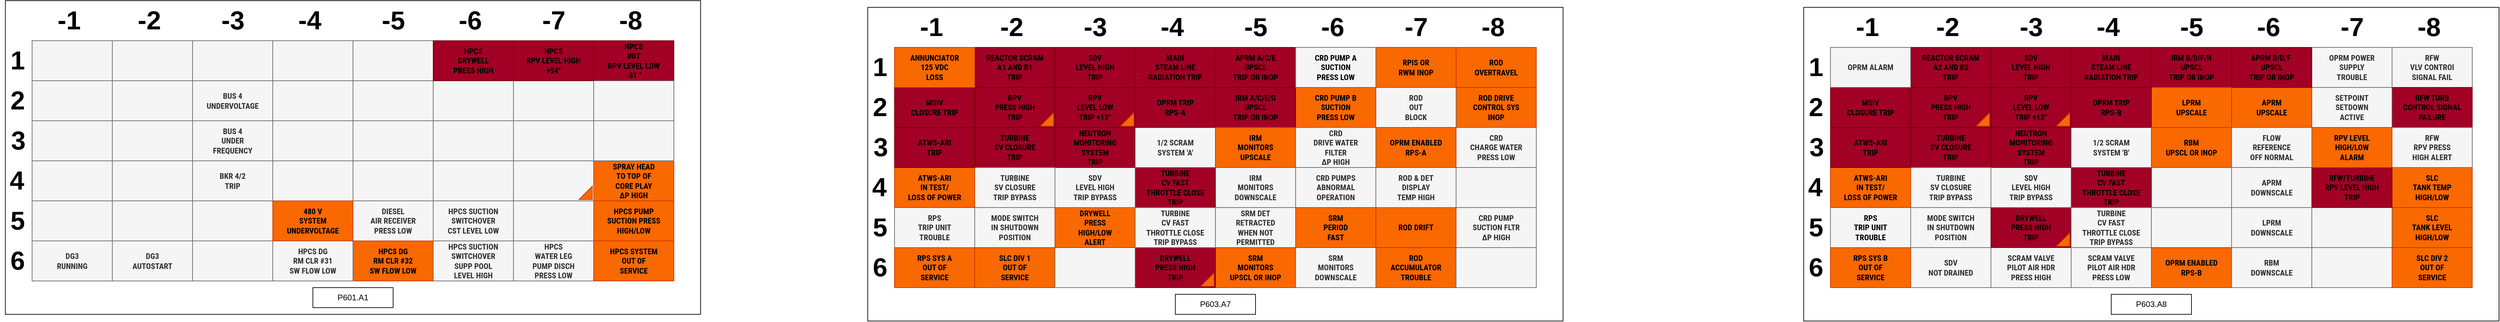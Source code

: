 <mxfile version="24.4.0" type="device">
  <diagram name="Page-1" id="h8Bcf1s3tBFt2Pz8XJp2">
    <mxGraphModel dx="2045" dy="703" grid="1" gridSize="10" guides="1" tooltips="1" connect="1" arrows="1" fold="1" page="1" pageScale="1" pageWidth="850" pageHeight="1100" math="0" shadow="0">
      <root>
        <mxCell id="0" />
        <mxCell id="1" parent="0" />
        <mxCell id="2YqUbFD5odln5tQl_1zN-1" value="" style="rounded=0;whiteSpace=wrap;html=1;" parent="1" vertex="1">
          <mxGeometry x="588" y="350" width="1040" height="470" as="geometry" />
        </mxCell>
        <mxCell id="2YqUbFD5odln5tQl_1zN-2" value="SRM DET&lt;div&gt;RETRACTED&lt;/div&gt;&lt;div&gt;WHEN NOT&lt;/div&gt;&lt;div&gt;PERMITTED&lt;/div&gt;" style="rounded=0;whiteSpace=wrap;html=1;fillColor=#f5f5f5;fontColor=#333333;strokeColor=#666666;labelBackgroundColor=none;fontSize=12;fontFamily=Roboto Condensed;fontStyle=1" parent="1" vertex="1">
          <mxGeometry x="1108" y="650" width="120" height="60" as="geometry" />
        </mxCell>
        <mxCell id="2YqUbFD5odln5tQl_1zN-3" value="ROD&lt;div&gt;OVERTRAVEL&lt;/div&gt;" style="rounded=0;whiteSpace=wrap;html=1;fillColor=#fa6800;fontColor=#000000;strokeColor=#C73500;labelBackgroundColor=none;fontSize=12;fontFamily=Roboto Condensed;fontStyle=1" parent="1" vertex="1">
          <mxGeometry x="1468" y="410" width="120" height="60" as="geometry" />
        </mxCell>
        <mxCell id="2YqUbFD5odln5tQl_1zN-4" value="ROD&lt;div&gt;ACCUMULATOR&lt;/div&gt;&lt;div&gt;TROUBLE&lt;/div&gt;" style="rounded=0;whiteSpace=wrap;html=1;fillColor=#fa6800;fontColor=#000000;strokeColor=#C73500;labelBackgroundColor=none;fontSize=12;fontFamily=Roboto Condensed;fontStyle=1" parent="1" vertex="1">
          <mxGeometry x="1348" y="710" width="120" height="60" as="geometry" />
        </mxCell>
        <mxCell id="2YqUbFD5odln5tQl_1zN-5" value="-1" style="text;html=1;align=center;verticalAlign=middle;resizable=0;points=[];autosize=1;strokeColor=none;fillColor=none;fontSize=39;fontStyle=1" parent="1" vertex="1">
          <mxGeometry x="653" y="350" width="60" height="60" as="geometry" />
        </mxCell>
        <mxCell id="2YqUbFD5odln5tQl_1zN-6" value="-2" style="text;html=1;align=center;verticalAlign=middle;resizable=0;points=[];autosize=1;strokeColor=none;fillColor=none;fontSize=39;fontStyle=1" parent="1" vertex="1">
          <mxGeometry x="773" y="350" width="60" height="60" as="geometry" />
        </mxCell>
        <mxCell id="2YqUbFD5odln5tQl_1zN-7" value="-3" style="text;html=1;align=center;verticalAlign=middle;resizable=0;points=[];autosize=1;strokeColor=none;fillColor=none;fontSize=39;fontStyle=1" parent="1" vertex="1">
          <mxGeometry x="898" y="350" width="60" height="60" as="geometry" />
        </mxCell>
        <mxCell id="2YqUbFD5odln5tQl_1zN-8" value="-4" style="text;html=1;align=center;verticalAlign=middle;resizable=0;points=[];autosize=1;strokeColor=none;fillColor=none;fontSize=39;fontStyle=1" parent="1" vertex="1">
          <mxGeometry x="1013" y="350" width="60" height="60" as="geometry" />
        </mxCell>
        <mxCell id="2YqUbFD5odln5tQl_1zN-9" value="-5" style="text;html=1;align=center;verticalAlign=middle;resizable=0;points=[];autosize=1;strokeColor=none;fillColor=none;fontSize=39;fontStyle=1" parent="1" vertex="1">
          <mxGeometry x="1138" y="350" width="60" height="60" as="geometry" />
        </mxCell>
        <mxCell id="2YqUbFD5odln5tQl_1zN-10" value="-6" style="text;html=1;align=center;verticalAlign=middle;resizable=0;points=[];autosize=1;strokeColor=none;fillColor=none;fontSize=39;fontStyle=1" parent="1" vertex="1">
          <mxGeometry x="1253" y="350" width="60" height="60" as="geometry" />
        </mxCell>
        <mxCell id="2YqUbFD5odln5tQl_1zN-11" value="-7" style="text;html=1;align=center;verticalAlign=middle;resizable=0;points=[];autosize=1;strokeColor=none;fillColor=none;fontSize=39;fontStyle=1" parent="1" vertex="1">
          <mxGeometry x="1378" y="350" width="60" height="60" as="geometry" />
        </mxCell>
        <mxCell id="2YqUbFD5odln5tQl_1zN-12" value="-8" style="text;html=1;align=center;verticalAlign=middle;resizable=0;points=[];autosize=1;strokeColor=none;fillColor=none;fontSize=39;fontStyle=1" parent="1" vertex="1">
          <mxGeometry x="1493" y="350" width="60" height="60" as="geometry" />
        </mxCell>
        <mxCell id="2YqUbFD5odln5tQl_1zN-13" value="1" style="text;html=1;align=center;verticalAlign=middle;resizable=0;points=[];autosize=1;strokeColor=none;fillColor=none;fontSize=39;fontStyle=1" parent="1" vertex="1">
          <mxGeometry x="581" y="410" width="50" height="60" as="geometry" />
        </mxCell>
        <mxCell id="2YqUbFD5odln5tQl_1zN-14" value="2" style="text;html=1;align=center;verticalAlign=middle;resizable=0;points=[];autosize=1;strokeColor=none;fillColor=none;fontSize=39;fontStyle=1" parent="1" vertex="1">
          <mxGeometry x="581" y="470" width="50" height="60" as="geometry" />
        </mxCell>
        <mxCell id="2YqUbFD5odln5tQl_1zN-15" value="3" style="text;html=1;align=center;verticalAlign=middle;resizable=0;points=[];autosize=1;strokeColor=none;fillColor=none;fontSize=39;fontStyle=1" parent="1" vertex="1">
          <mxGeometry x="582" y="530" width="50" height="60" as="geometry" />
        </mxCell>
        <mxCell id="2YqUbFD5odln5tQl_1zN-16" value="4" style="text;html=1;align=center;verticalAlign=middle;resizable=0;points=[];autosize=1;strokeColor=none;fillColor=none;fontSize=39;fontStyle=1" parent="1" vertex="1">
          <mxGeometry x="580" y="590" width="50" height="60" as="geometry" />
        </mxCell>
        <mxCell id="2YqUbFD5odln5tQl_1zN-17" value="5" style="text;html=1;align=center;verticalAlign=middle;resizable=0;points=[];autosize=1;strokeColor=none;fillColor=none;fontSize=39;fontStyle=1" parent="1" vertex="1">
          <mxGeometry x="581" y="650" width="50" height="60" as="geometry" />
        </mxCell>
        <mxCell id="2YqUbFD5odln5tQl_1zN-18" value="6" style="text;html=1;align=center;verticalAlign=middle;resizable=0;points=[];autosize=1;strokeColor=none;fillColor=none;fontSize=39;fontStyle=1" parent="1" vertex="1">
          <mxGeometry x="581" y="710" width="50" height="60" as="geometry" />
        </mxCell>
        <mxCell id="2YqUbFD5odln5tQl_1zN-19" value="P603.A7" style="rounded=0;whiteSpace=wrap;html=1;" parent="1" vertex="1">
          <mxGeometry x="1048" y="780" width="120" height="30" as="geometry" />
        </mxCell>
        <mxCell id="2YqUbFD5odln5tQl_1zN-20" value="" style="rounded=0;whiteSpace=wrap;html=1;fillColor=#f5f5f5;fontColor=#333333;strokeColor=#666666;labelBackgroundColor=none;fontSize=12;fontFamily=Roboto Condensed;fontStyle=1" parent="1" vertex="1">
          <mxGeometry x="1468" y="710" width="120" height="60" as="geometry" />
        </mxCell>
        <mxCell id="2YqUbFD5odln5tQl_1zN-21" value="CRD PUMP&lt;div&gt;SUCTION FLTR&lt;/div&gt;&lt;div&gt;ΔP HIGH&lt;br&gt;&lt;/div&gt;" style="rounded=0;whiteSpace=wrap;html=1;fillColor=#f5f5f5;fontColor=#333333;strokeColor=#666666;labelBackgroundColor=none;fontSize=12;fontFamily=Roboto Condensed;fontStyle=1" parent="1" vertex="1">
          <mxGeometry x="1468" y="650" width="120" height="60" as="geometry" />
        </mxCell>
        <mxCell id="2YqUbFD5odln5tQl_1zN-22" value="" style="rounded=0;whiteSpace=wrap;html=1;fillColor=#f5f5f5;fontColor=#333333;strokeColor=#666666;labelBackgroundColor=none;fontSize=12;fontFamily=Roboto Condensed;fontStyle=1" parent="1" vertex="1">
          <mxGeometry x="1468" y="590" width="120" height="60" as="geometry" />
        </mxCell>
        <mxCell id="2YqUbFD5odln5tQl_1zN-23" value="ROD DRIFT" style="rounded=0;whiteSpace=wrap;html=1;fillColor=#fa6800;fontColor=#000000;strokeColor=#C73500;labelBackgroundColor=none;fontSize=12;fontFamily=Roboto Condensed;fontStyle=1" parent="1" vertex="1">
          <mxGeometry x="1348" y="650" width="120" height="60" as="geometry" />
        </mxCell>
        <mxCell id="2YqUbFD5odln5tQl_1zN-24" value="CRD PUMPS&lt;div&gt;ABNORMAL&lt;/div&gt;&lt;div&gt;OPERATION&lt;/div&gt;" style="rounded=0;whiteSpace=wrap;html=1;fillColor=#f5f5f5;fontColor=#333333;strokeColor=#666666;labelBackgroundColor=none;fontSize=12;fontFamily=Roboto Condensed;fontStyle=1" parent="1" vertex="1">
          <mxGeometry x="1228" y="590" width="120" height="60" as="geometry" />
        </mxCell>
        <mxCell id="2YqUbFD5odln5tQl_1zN-25" value="ROD &amp;amp; DET&lt;div&gt;DISPLAY&lt;/div&gt;&lt;div&gt;TEMP HIGH&lt;/div&gt;" style="rounded=0;whiteSpace=wrap;html=1;fillColor=#f5f5f5;fontColor=#333333;strokeColor=#666666;labelBackgroundColor=none;fontSize=12;fontFamily=Roboto Condensed;fontStyle=1" parent="1" vertex="1">
          <mxGeometry x="1348" y="590" width="120" height="60" as="geometry" />
        </mxCell>
        <mxCell id="2YqUbFD5odln5tQl_1zN-26" value="ROD DRIVE&lt;div&gt;CONTROL SYS&lt;/div&gt;&lt;div&gt;INOP&lt;/div&gt;" style="rounded=0;whiteSpace=wrap;html=1;fillColor=#fa6800;fontColor=#000000;strokeColor=#C73500;labelBackgroundColor=none;fontSize=12;fontFamily=Roboto Condensed;fontStyle=1" parent="1" vertex="1">
          <mxGeometry x="1468" y="470" width="120" height="60" as="geometry" />
        </mxCell>
        <mxCell id="2YqUbFD5odln5tQl_1zN-27" value="ROD&lt;div&gt;OUT&lt;/div&gt;&lt;div&gt;BLOCK&lt;/div&gt;" style="rounded=0;whiteSpace=wrap;html=1;fillColor=#f5f5f5;fontColor=#333333;strokeColor=#666666;labelBackgroundColor=none;fontSize=12;fontFamily=Roboto Condensed;fontStyle=1" parent="1" vertex="1">
          <mxGeometry x="1348" y="470" width="120" height="60" as="geometry" />
        </mxCell>
        <mxCell id="2YqUbFD5odln5tQl_1zN-28" value="CRD PUMP B&lt;div&gt;SUCTION&lt;/div&gt;&lt;div&gt;PRESS LOW&lt;/div&gt;" style="rounded=0;whiteSpace=wrap;html=1;fillColor=#fa6800;fontColor=#000000;strokeColor=#C73500;labelBackgroundColor=none;fontSize=12;fontFamily=Roboto Condensed;fontStyle=1" parent="1" vertex="1">
          <mxGeometry x="1228" y="470" width="120" height="60" as="geometry" />
        </mxCell>
        <mxCell id="2YqUbFD5odln5tQl_1zN-29" value="CRD&lt;div&gt;CHARGE WATER&lt;/div&gt;&lt;div&gt;PRESS LOW&lt;/div&gt;" style="rounded=0;whiteSpace=wrap;html=1;fillColor=#f5f5f5;fontColor=#333333;strokeColor=#666666;labelBackgroundColor=none;fontSize=12;fontFamily=Roboto Condensed;fontStyle=1" parent="1" vertex="1">
          <mxGeometry x="1468" y="530" width="120" height="60" as="geometry" />
        </mxCell>
        <mxCell id="2YqUbFD5odln5tQl_1zN-30" value="RPIS OR&lt;div&gt;RWM INOP&lt;/div&gt;" style="rounded=0;whiteSpace=wrap;html=1;fillColor=#fa6800;fontColor=#000000;strokeColor=#C73500;labelBackgroundColor=none;fontSize=12;fontFamily=Roboto Condensed;fontStyle=1" parent="1" vertex="1">
          <mxGeometry x="1348" y="410" width="120" height="60" as="geometry" />
        </mxCell>
        <mxCell id="2YqUbFD5odln5tQl_1zN-31" value="&lt;span style=&quot;color: rgb(0, 0, 0);&quot;&gt;APRM A/C/E&lt;/span&gt;&lt;br style=&quot;color: rgb(0, 0, 0);&quot;&gt;&lt;span style=&quot;color: rgb(0, 0, 0);&quot;&gt;UPSCL&lt;/span&gt;&lt;br style=&quot;color: rgb(0, 0, 0);&quot;&gt;&lt;span style=&quot;color: rgb(0, 0, 0);&quot;&gt;TRIP OR INOP&lt;/span&gt;" style="rounded=0;whiteSpace=wrap;html=1;fillColor=#a20025;fontColor=#ffffff;strokeColor=#6F0000;labelBackgroundColor=none;fontSize=12;fontFamily=Roboto Condensed;fontStyle=1" parent="1" vertex="1">
          <mxGeometry x="1108" y="410" width="120" height="60" as="geometry" />
        </mxCell>
        <mxCell id="2YqUbFD5odln5tQl_1zN-32" value="&lt;span style=&quot;color: rgb(0, 0, 0);&quot;&gt;IRM A/C/E/G&lt;/span&gt;&lt;br style=&quot;color: rgb(0, 0, 0);&quot;&gt;&lt;span style=&quot;color: rgb(0, 0, 0);&quot;&gt;UPSCL&lt;/span&gt;&lt;br style=&quot;color: rgb(0, 0, 0);&quot;&gt;&lt;span style=&quot;color: rgb(0, 0, 0);&quot;&gt;TRIP OR INOP&lt;/span&gt;" style="rounded=0;whiteSpace=wrap;html=1;fillColor=#a20025;fontColor=#ffffff;strokeColor=#6F0000;labelBackgroundColor=none;fontSize=12;fontFamily=Roboto Condensed;fontStyle=1" parent="1" vertex="1">
          <mxGeometry x="1108" y="470" width="120" height="60" as="geometry" />
        </mxCell>
        <mxCell id="2YqUbFD5odln5tQl_1zN-33" value="OPRM ENABLED&lt;div&gt;RPS-A&lt;/div&gt;" style="rounded=0;whiteSpace=wrap;html=1;fillColor=#fa6800;fontColor=#000000;strokeColor=#C73500;labelBackgroundColor=none;fontSize=12;fontFamily=Roboto Condensed;fontStyle=1" parent="1" vertex="1">
          <mxGeometry x="1348" y="530" width="120" height="60" as="geometry" />
        </mxCell>
        <mxCell id="2YqUbFD5odln5tQl_1zN-34" value="SRM&lt;div&gt;MONITORS&lt;/div&gt;&lt;div&gt;UPSCL OR INOP&lt;/div&gt;" style="rounded=0;whiteSpace=wrap;html=1;fillColor=#fa6800;fontColor=#000000;strokeColor=#C73500;labelBackgroundColor=none;fontSize=12;fontFamily=Roboto Condensed;fontStyle=1" parent="1" vertex="1">
          <mxGeometry x="1108" y="710" width="120" height="60" as="geometry" />
        </mxCell>
        <mxCell id="2YqUbFD5odln5tQl_1zN-35" value="&lt;span style=&quot;color: rgb(0, 0, 0);&quot;&gt;CRD PUMP A&lt;/span&gt;&lt;div style=&quot;color: rgb(0, 0, 0);&quot;&gt;SUCTION&lt;/div&gt;&lt;div style=&quot;color: rgb(0, 0, 0);&quot;&gt;PRESS LOW&lt;/div&gt;" style="rounded=0;whiteSpace=wrap;html=1;fillColor=#f5f5f5;fontColor=#333333;strokeColor=#666666;labelBackgroundColor=none;fontSize=12;fontFamily=Roboto Condensed;fontStyle=1" parent="1" vertex="1">
          <mxGeometry x="1228" y="410" width="120" height="60" as="geometry" />
        </mxCell>
        <mxCell id="2YqUbFD5odln5tQl_1zN-36" value="SRM&lt;div&gt;MONITORS&lt;/div&gt;&lt;div&gt;DOWNSCALE&lt;/div&gt;" style="rounded=0;whiteSpace=wrap;html=1;fillColor=#f5f5f5;fontColor=#333333;strokeColor=#666666;labelBackgroundColor=none;fontSize=12;fontFamily=Roboto Condensed;fontStyle=1" parent="1" vertex="1">
          <mxGeometry x="1228" y="710" width="120" height="60" as="geometry" />
        </mxCell>
        <mxCell id="2YqUbFD5odln5tQl_1zN-37" value="IRM&lt;div&gt;MONITORS&lt;/div&gt;&lt;div&gt;DOWNSCALE&lt;/div&gt;" style="rounded=0;whiteSpace=wrap;html=1;fillColor=#f5f5f5;fontColor=#333333;strokeColor=#666666;labelBackgroundColor=none;fontSize=12;fontFamily=Roboto Condensed;fontStyle=1" parent="1" vertex="1">
          <mxGeometry x="1108" y="590" width="120" height="60" as="geometry" />
        </mxCell>
        <mxCell id="2YqUbFD5odln5tQl_1zN-38" value="DRYWELL&lt;div&gt;PRESS HIGH&lt;/div&gt;&lt;div&gt;TRIP&lt;/div&gt;" style="rounded=0;whiteSpace=wrap;html=1;fillColor=#a20025;fontColor=#000000;strokeColor=#6F0000;labelBackgroundColor=none;fontSize=12;fontFamily=Roboto Condensed;fontStyle=1" parent="1" vertex="1">
          <mxGeometry x="988" y="710" width="120" height="60" as="geometry" />
        </mxCell>
        <mxCell id="2YqUbFD5odln5tQl_1zN-39" value="MODE SWITCH&lt;div&gt;IN SHUTDOWN&lt;/div&gt;&lt;div&gt;POSITION&lt;/div&gt;" style="rounded=0;whiteSpace=wrap;html=1;fillColor=#f5f5f5;fontColor=#333333;strokeColor=#666666;labelBackgroundColor=none;fontSize=12;fontFamily=Roboto Condensed;fontStyle=1" parent="1" vertex="1">
          <mxGeometry x="748" y="650" width="120" height="60" as="geometry" />
        </mxCell>
        <mxCell id="2YqUbFD5odln5tQl_1zN-40" value="SLC DIV 1&lt;div&gt;OUT OF&lt;/div&gt;&lt;div&gt;SERVICE&lt;/div&gt;" style="rounded=0;whiteSpace=wrap;html=1;fillColor=#fa6800;fontColor=#000000;strokeColor=#C73500;labelBackgroundColor=none;fontSize=12;fontFamily=Roboto Condensed;fontStyle=1" parent="1" vertex="1">
          <mxGeometry x="748" y="710" width="120" height="60" as="geometry" />
        </mxCell>
        <mxCell id="2YqUbFD5odln5tQl_1zN-41" value="RPS SYS A&lt;div&gt;OUT OF&lt;/div&gt;&lt;div&gt;SERVICE&lt;/div&gt;" style="rounded=0;whiteSpace=wrap;html=1;fillColor=#fa6800;fontColor=#000000;strokeColor=#C73500;labelBackgroundColor=none;fontSize=12;fontFamily=Roboto Condensed;fontStyle=1" parent="1" vertex="1">
          <mxGeometry x="628" y="710" width="120" height="60" as="geometry" />
        </mxCell>
        <mxCell id="2YqUbFD5odln5tQl_1zN-42" value="RPS&lt;br&gt;TRIP UNIT&lt;div&gt;TROUBLE&lt;/div&gt;" style="rounded=0;whiteSpace=wrap;html=1;fillColor=#f5f5f5;fontColor=#333333;strokeColor=#666666;labelBackgroundColor=none;fontSize=12;fontFamily=Roboto Condensed;fontStyle=1" parent="1" vertex="1">
          <mxGeometry x="628" y="650" width="120" height="60" as="geometry" />
        </mxCell>
        <mxCell id="2YqUbFD5odln5tQl_1zN-43" value="" style="rounded=0;whiteSpace=wrap;html=1;fillColor=#f5f5f5;fontColor=#333333;strokeColor=#666666;labelBackgroundColor=none;fontSize=12;fontFamily=Roboto Condensed;fontStyle=1" parent="1" vertex="1">
          <mxGeometry x="868" y="710" width="120" height="60" as="geometry" />
        </mxCell>
        <mxCell id="2YqUbFD5odln5tQl_1zN-44" value="DRYWELL&lt;br&gt;PRESS&lt;div&gt;HIGH/LOW&lt;/div&gt;&lt;div&gt;ALERT&lt;/div&gt;" style="rounded=0;whiteSpace=wrap;html=1;fillColor=#fa6800;fontColor=#000000;strokeColor=#C73500;labelBackgroundColor=none;fontSize=12;fontFamily=Roboto Condensed;fontStyle=1" parent="1" vertex="1">
          <mxGeometry x="868" y="650" width="120" height="60" as="geometry" />
        </mxCell>
        <mxCell id="2YqUbFD5odln5tQl_1zN-45" value="TURBINE&lt;div&gt;CV FAST&lt;/div&gt;&lt;div&gt;THROTTLE CLOSE&lt;/div&gt;&lt;div&gt;TRIP&lt;/div&gt;" style="rounded=0;whiteSpace=wrap;html=1;fillColor=#a20025;fontColor=#000000;strokeColor=#6F0000;labelBackgroundColor=none;fontSize=12;fontFamily=Roboto Condensed;fontStyle=1" parent="1" vertex="1">
          <mxGeometry x="988" y="590" width="120" height="60" as="geometry" />
        </mxCell>
        <mxCell id="2YqUbFD5odln5tQl_1zN-46" value="SDV&lt;div&gt;LEVEL HIGH&lt;/div&gt;&lt;div&gt;TRIP BYPASS&lt;/div&gt;" style="rounded=0;whiteSpace=wrap;html=1;fillColor=#f5f5f5;fontColor=#333333;strokeColor=#666666;labelBackgroundColor=none;fontSize=12;fontFamily=Roboto Condensed;fontStyle=1" parent="1" vertex="1">
          <mxGeometry x="868" y="590" width="120" height="60" as="geometry" />
        </mxCell>
        <mxCell id="2YqUbFD5odln5tQl_1zN-47" value="NEUTRON&lt;div&gt;MONITORING&lt;/div&gt;&lt;div&gt;SYSTEM&lt;/div&gt;&lt;div&gt;TRIP&lt;/div&gt;" style="rounded=0;whiteSpace=wrap;html=1;fillColor=#a20025;fontColor=#000000;strokeColor=#6F0000;labelBackgroundColor=none;fontSize=12;fontFamily=Roboto Condensed;fontStyle=1" parent="1" vertex="1">
          <mxGeometry x="868" y="530" width="120" height="60" as="geometry" />
        </mxCell>
        <mxCell id="2YqUbFD5odln5tQl_1zN-48" value="1/2 SCRAM&lt;div&gt;SYSTEM &#39;A&#39;&lt;/div&gt;" style="rounded=0;whiteSpace=wrap;html=1;fillColor=#f5f5f5;fontColor=#333333;strokeColor=#666666;labelBackgroundColor=none;fontSize=12;fontFamily=Roboto Condensed;fontStyle=1" parent="1" vertex="1">
          <mxGeometry x="988" y="530" width="120" height="60" as="geometry" />
        </mxCell>
        <mxCell id="2YqUbFD5odln5tQl_1zN-49" value="OPRM TRIP&lt;div&gt;RPS-A&lt;/div&gt;" style="rounded=0;whiteSpace=wrap;html=1;fillColor=#a20025;fontColor=#000000;strokeColor=#6F0000;labelBackgroundColor=none;fontSize=12;fontFamily=Roboto Condensed;fontStyle=1" parent="1" vertex="1">
          <mxGeometry x="988" y="470" width="120" height="60" as="geometry" />
        </mxCell>
        <mxCell id="2YqUbFD5odln5tQl_1zN-50" value="RPV&lt;div&gt;LEVEL LOW&lt;/div&gt;&lt;div&gt;TRIP +13&quot;&lt;/div&gt;" style="rounded=0;whiteSpace=wrap;html=1;fillColor=#a20025;fontColor=#000000;strokeColor=#6F0000;labelBackgroundColor=none;fontSize=12;fontFamily=Roboto Condensed;fontStyle=1" parent="1" vertex="1">
          <mxGeometry x="868" y="470" width="120" height="60" as="geometry" />
        </mxCell>
        <mxCell id="2YqUbFD5odln5tQl_1zN-51" value="SDV&lt;div&gt;LEVEL HIGH&lt;/div&gt;&lt;div&gt;TRIP&lt;/div&gt;" style="rounded=0;whiteSpace=wrap;html=1;fillColor=#a20025;fontColor=#000000;strokeColor=#6F0000;labelBackgroundColor=none;fontSize=12;fontFamily=Roboto Condensed;fontStyle=1" parent="1" vertex="1">
          <mxGeometry x="868" y="410" width="120" height="60" as="geometry" />
        </mxCell>
        <mxCell id="2YqUbFD5odln5tQl_1zN-52" value="MAIN&lt;div&gt;STEAM LINE&lt;/div&gt;&lt;div&gt;RADIATION TRIP&lt;/div&gt;" style="rounded=0;whiteSpace=wrap;html=1;fillColor=#a20025;fontColor=#000000;strokeColor=#6F0000;labelBackgroundColor=none;fontSize=12;fontFamily=Roboto Condensed;fontStyle=1" parent="1" vertex="1">
          <mxGeometry x="988" y="410" width="120" height="60" as="geometry" />
        </mxCell>
        <mxCell id="2YqUbFD5odln5tQl_1zN-53" value="REACTOR SCRAM&lt;div&gt;A1 AND B1&lt;/div&gt;&lt;div&gt;TRIP&lt;/div&gt;" style="rounded=0;whiteSpace=wrap;html=1;fillColor=#a20025;fontColor=#000000;strokeColor=#6F0000;labelBackgroundColor=none;fontSize=12;fontFamily=Roboto Condensed;fontStyle=1" parent="1" vertex="1">
          <mxGeometry x="748" y="410" width="120" height="60" as="geometry" />
        </mxCell>
        <mxCell id="2YqUbFD5odln5tQl_1zN-54" value="RPV&lt;div&gt;PRESS HIGH&lt;/div&gt;&lt;div&gt;TRIP&lt;/div&gt;" style="rounded=0;whiteSpace=wrap;html=1;fillColor=#a20025;fontColor=#000000;strokeColor=#6F0000;labelBackgroundColor=none;fontSize=12;fontFamily=Roboto Condensed;fontStyle=1" parent="1" vertex="1">
          <mxGeometry x="748" y="470" width="120" height="60" as="geometry" />
        </mxCell>
        <mxCell id="2YqUbFD5odln5tQl_1zN-55" value="TURBINE&lt;div&gt;SV CLOSURE&lt;br&gt;&lt;span style=&quot;background-color: initial;&quot;&gt;TRIP&lt;/span&gt;&lt;/div&gt;" style="rounded=0;whiteSpace=wrap;html=1;fillColor=#a20025;fontColor=#000000;strokeColor=#6F0000;labelBackgroundColor=none;fontSize=12;fontFamily=Roboto Condensed;fontStyle=1" parent="1" vertex="1">
          <mxGeometry x="748" y="530" width="120" height="60" as="geometry" />
        </mxCell>
        <mxCell id="2YqUbFD5odln5tQl_1zN-56" value="TURBINE&lt;div&gt;SV CLOSURE&lt;br&gt;&lt;span style=&quot;background-color: initial;&quot;&gt;TRIP BYPASS&lt;/span&gt;&lt;/div&gt;" style="rounded=0;whiteSpace=wrap;html=1;fillColor=#f5f5f5;fontColor=#333333;strokeColor=#666666;labelBackgroundColor=none;fontSize=12;fontFamily=Roboto Condensed;fontStyle=1" parent="1" vertex="1">
          <mxGeometry x="748" y="590" width="120" height="60" as="geometry" />
        </mxCell>
        <mxCell id="2YqUbFD5odln5tQl_1zN-57" value="ATWS-ARI&lt;div&gt;IN TEST/&lt;/div&gt;&lt;div&gt;LOSS OF POWER&lt;/div&gt;" style="rounded=0;whiteSpace=wrap;html=1;fillColor=#fa6800;fontColor=#000000;strokeColor=#C73500;labelBackgroundColor=none;fontSize=12;fontFamily=Roboto Condensed;fontStyle=1" parent="1" vertex="1">
          <mxGeometry x="628" y="590" width="120" height="60" as="geometry" />
        </mxCell>
        <mxCell id="2YqUbFD5odln5tQl_1zN-58" value="&lt;span style=&quot;&quot;&gt;ATWS-ARI&lt;/span&gt;&lt;div style=&quot;&quot;&gt;TRIP&lt;/div&gt;" style="rounded=0;whiteSpace=wrap;html=1;fillColor=#a20025;fontColor=#000000;strokeColor=#6F0000;labelBackgroundColor=none;fontSize=12;fontFamily=Roboto Condensed;fontStyle=1" parent="1" vertex="1">
          <mxGeometry x="628" y="530" width="120" height="60" as="geometry" />
        </mxCell>
        <mxCell id="2YqUbFD5odln5tQl_1zN-59" value="MSIV&lt;div&gt;CLOSURE TRIP&lt;/div&gt;" style="rounded=0;whiteSpace=wrap;html=1;fillColor=#a20025;fontColor=#000000;strokeColor=#6F0000;labelBackgroundColor=none;fontSize=12;fontFamily=Roboto Condensed;fontStyle=1" parent="1" vertex="1">
          <mxGeometry x="628" y="470" width="120" height="60" as="geometry" />
        </mxCell>
        <mxCell id="2YqUbFD5odln5tQl_1zN-60" value="ANNUNCIATOR&lt;div&gt;125 VDC&lt;/div&gt;&lt;div&gt;LOSS&lt;/div&gt;" style="rounded=0;whiteSpace=wrap;html=1;fillColor=#fa6800;fontColor=#000000;strokeColor=#C73500;labelBackgroundColor=none;fontSize=12;fontFamily=Roboto Condensed;fontStyle=1" parent="1" vertex="1">
          <mxGeometry x="628" y="410" width="120" height="60" as="geometry" />
        </mxCell>
        <mxCell id="2YqUbFD5odln5tQl_1zN-61" value="IRM&lt;div&gt;MONITORS&lt;/div&gt;&lt;div&gt;UPSCALE&lt;/div&gt;" style="rounded=0;whiteSpace=wrap;html=1;fillColor=#fa6800;fontColor=#000000;strokeColor=#C73500;labelBackgroundColor=none;fontSize=12;fontFamily=Roboto Condensed;fontStyle=1" parent="1" vertex="1">
          <mxGeometry x="1108" y="530" width="120" height="60" as="geometry" />
        </mxCell>
        <mxCell id="2YqUbFD5odln5tQl_1zN-62" value="SRM&lt;div&gt;PERIOD&lt;/div&gt;&lt;div&gt;FAST&lt;/div&gt;" style="rounded=0;whiteSpace=wrap;html=1;fillColor=#fa6800;fontColor=#000000;strokeColor=#C73500;labelBackgroundColor=none;fontSize=12;fontFamily=Roboto Condensed;fontStyle=1" parent="1" vertex="1">
          <mxGeometry x="1228" y="650" width="120" height="60" as="geometry" />
        </mxCell>
        <mxCell id="2YqUbFD5odln5tQl_1zN-63" value="TURBINE&lt;div&gt;CV FAST&lt;/div&gt;&lt;div&gt;THROTTLE CLOSE&lt;/div&gt;&lt;div&gt;TRIP BYPASS&lt;/div&gt;" style="rounded=0;whiteSpace=wrap;html=1;fillColor=#f5f5f5;fontColor=#333333;strokeColor=#666666;labelBackgroundColor=none;fontSize=12;fontFamily=Roboto Condensed;fontStyle=1" parent="1" vertex="1">
          <mxGeometry x="988" y="650" width="120" height="60" as="geometry" />
        </mxCell>
        <mxCell id="2YqUbFD5odln5tQl_1zN-64" value="CRD&lt;div&gt;DRIVE WATER&lt;/div&gt;&lt;div&gt;FILTER&lt;/div&gt;&lt;div&gt;ΔP HIGH&lt;br&gt;&lt;/div&gt;" style="rounded=0;whiteSpace=wrap;html=1;fillColor=#f5f5f5;fontColor=#333333;strokeColor=#666666;labelBackgroundColor=none;fontSize=12;fontFamily=Roboto Condensed;fontStyle=1" parent="1" vertex="1">
          <mxGeometry x="1228" y="530" width="120" height="60" as="geometry" />
        </mxCell>
        <mxCell id="2YqUbFD5odln5tQl_1zN-65" value="" style="rounded=0;whiteSpace=wrap;html=1;" parent="1" vertex="1">
          <mxGeometry x="1988" y="350" width="1040" height="470" as="geometry" />
        </mxCell>
        <mxCell id="2YqUbFD5odln5tQl_1zN-66" value="" style="rounded=0;whiteSpace=wrap;html=1;fillColor=#f5f5f5;fontColor=#333333;strokeColor=#666666;labelBackgroundColor=none;fontSize=12;fontFamily=Roboto Condensed;fontStyle=1" parent="1" vertex="1">
          <mxGeometry x="2508" y="650" width="120" height="60" as="geometry" />
        </mxCell>
        <mxCell id="2YqUbFD5odln5tQl_1zN-67" value="RFW&lt;div&gt;VLV CONTROl&lt;/div&gt;&lt;div&gt;SIGNAL FAIL&lt;/div&gt;" style="rounded=0;whiteSpace=wrap;html=1;fillColor=#f5f5f5;fontColor=#333333;strokeColor=#666666;labelBackgroundColor=none;fontSize=12;fontFamily=Roboto Condensed;fontStyle=1" parent="1" vertex="1">
          <mxGeometry x="2868" y="410" width="120" height="60" as="geometry" />
        </mxCell>
        <mxCell id="2YqUbFD5odln5tQl_1zN-68" value="" style="rounded=0;whiteSpace=wrap;html=1;fillColor=#f5f5f5;fontColor=#333333;strokeColor=#666666;labelBackgroundColor=none;fontSize=12;fontFamily=Roboto Condensed;fontStyle=1" parent="1" vertex="1">
          <mxGeometry x="2748" y="710" width="120" height="60" as="geometry" />
        </mxCell>
        <mxCell id="2YqUbFD5odln5tQl_1zN-69" value="-1" style="text;html=1;align=center;verticalAlign=middle;resizable=0;points=[];autosize=1;strokeColor=none;fillColor=none;fontSize=39;fontStyle=1" parent="1" vertex="1">
          <mxGeometry x="2053" y="350" width="60" height="60" as="geometry" />
        </mxCell>
        <mxCell id="2YqUbFD5odln5tQl_1zN-70" value="-2" style="text;html=1;align=center;verticalAlign=middle;resizable=0;points=[];autosize=1;strokeColor=none;fillColor=none;fontSize=39;fontStyle=1" parent="1" vertex="1">
          <mxGeometry x="2173" y="350" width="60" height="60" as="geometry" />
        </mxCell>
        <mxCell id="2YqUbFD5odln5tQl_1zN-71" value="-3" style="text;html=1;align=center;verticalAlign=middle;resizable=0;points=[];autosize=1;strokeColor=none;fillColor=none;fontSize=39;fontStyle=1" parent="1" vertex="1">
          <mxGeometry x="2298" y="350" width="60" height="60" as="geometry" />
        </mxCell>
        <mxCell id="2YqUbFD5odln5tQl_1zN-72" value="-4" style="text;html=1;align=center;verticalAlign=middle;resizable=0;points=[];autosize=1;strokeColor=none;fillColor=none;fontSize=39;fontStyle=1" parent="1" vertex="1">
          <mxGeometry x="2413" y="350" width="60" height="60" as="geometry" />
        </mxCell>
        <mxCell id="2YqUbFD5odln5tQl_1zN-73" value="-5" style="text;html=1;align=center;verticalAlign=middle;resizable=0;points=[];autosize=1;strokeColor=none;fillColor=none;fontSize=39;fontStyle=1" parent="1" vertex="1">
          <mxGeometry x="2538" y="350" width="60" height="60" as="geometry" />
        </mxCell>
        <mxCell id="2YqUbFD5odln5tQl_1zN-74" value="-6" style="text;html=1;align=center;verticalAlign=middle;resizable=0;points=[];autosize=1;strokeColor=none;fillColor=none;fontSize=39;fontStyle=1" parent="1" vertex="1">
          <mxGeometry x="2653" y="350" width="60" height="60" as="geometry" />
        </mxCell>
        <mxCell id="2YqUbFD5odln5tQl_1zN-75" value="-7" style="text;html=1;align=center;verticalAlign=middle;resizable=0;points=[];autosize=1;strokeColor=none;fillColor=none;fontSize=39;fontStyle=1" parent="1" vertex="1">
          <mxGeometry x="2778" y="350" width="60" height="60" as="geometry" />
        </mxCell>
        <mxCell id="2YqUbFD5odln5tQl_1zN-76" value="-8" style="text;html=1;align=center;verticalAlign=middle;resizable=0;points=[];autosize=1;strokeColor=none;fillColor=none;fontSize=39;fontStyle=1" parent="1" vertex="1">
          <mxGeometry x="2893" y="350" width="60" height="60" as="geometry" />
        </mxCell>
        <mxCell id="2YqUbFD5odln5tQl_1zN-77" value="1" style="text;html=1;align=center;verticalAlign=middle;resizable=0;points=[];autosize=1;strokeColor=none;fillColor=none;fontSize=39;fontStyle=1" parent="1" vertex="1">
          <mxGeometry x="1981" y="410" width="50" height="60" as="geometry" />
        </mxCell>
        <mxCell id="2YqUbFD5odln5tQl_1zN-78" value="2" style="text;html=1;align=center;verticalAlign=middle;resizable=0;points=[];autosize=1;strokeColor=none;fillColor=none;fontSize=39;fontStyle=1" parent="1" vertex="1">
          <mxGeometry x="1981" y="470" width="50" height="60" as="geometry" />
        </mxCell>
        <mxCell id="2YqUbFD5odln5tQl_1zN-79" value="3" style="text;html=1;align=center;verticalAlign=middle;resizable=0;points=[];autosize=1;strokeColor=none;fillColor=none;fontSize=39;fontStyle=1" parent="1" vertex="1">
          <mxGeometry x="1982" y="530" width="50" height="60" as="geometry" />
        </mxCell>
        <mxCell id="2YqUbFD5odln5tQl_1zN-80" value="4" style="text;html=1;align=center;verticalAlign=middle;resizable=0;points=[];autosize=1;strokeColor=none;fillColor=none;fontSize=39;fontStyle=1" parent="1" vertex="1">
          <mxGeometry x="1980" y="590" width="50" height="60" as="geometry" />
        </mxCell>
        <mxCell id="2YqUbFD5odln5tQl_1zN-81" value="5" style="text;html=1;align=center;verticalAlign=middle;resizable=0;points=[];autosize=1;strokeColor=none;fillColor=none;fontSize=39;fontStyle=1" parent="1" vertex="1">
          <mxGeometry x="1981" y="650" width="50" height="60" as="geometry" />
        </mxCell>
        <mxCell id="2YqUbFD5odln5tQl_1zN-82" value="6" style="text;html=1;align=center;verticalAlign=middle;resizable=0;points=[];autosize=1;strokeColor=none;fillColor=none;fontSize=39;fontStyle=1" parent="1" vertex="1">
          <mxGeometry x="1981" y="710" width="50" height="60" as="geometry" />
        </mxCell>
        <mxCell id="2YqUbFD5odln5tQl_1zN-83" value="P603.A8" style="rounded=0;whiteSpace=wrap;html=1;" parent="1" vertex="1">
          <mxGeometry x="2448" y="780" width="120" height="30" as="geometry" />
        </mxCell>
        <mxCell id="2YqUbFD5odln5tQl_1zN-84" value="SLC DIV 2&lt;div&gt;OUT OF&lt;/div&gt;&lt;div&gt;SERVICE&lt;/div&gt;" style="rounded=0;whiteSpace=wrap;html=1;fillColor=#fa6800;fontColor=#000000;strokeColor=#C73500;labelBackgroundColor=none;fontSize=12;fontFamily=Roboto Condensed;fontStyle=1" parent="1" vertex="1">
          <mxGeometry x="2868" y="710" width="120" height="60" as="geometry" />
        </mxCell>
        <mxCell id="2YqUbFD5odln5tQl_1zN-85" value="&lt;div&gt;SLC&lt;/div&gt;&lt;div&gt;TANK LEVEL&lt;/div&gt;&lt;div&gt;HIGH/LOW&lt;/div&gt;" style="rounded=0;whiteSpace=wrap;html=1;fillColor=#fa6800;fontColor=#000000;strokeColor=#C73500;labelBackgroundColor=none;fontSize=12;fontFamily=Roboto Condensed;fontStyle=1" parent="1" vertex="1">
          <mxGeometry x="2868" y="650" width="120" height="60" as="geometry" />
        </mxCell>
        <mxCell id="2YqUbFD5odln5tQl_1zN-86" value="SLC&lt;div&gt;TANK TEMP&lt;/div&gt;&lt;div&gt;HIGH/LOW&lt;/div&gt;" style="rounded=0;whiteSpace=wrap;html=1;fillColor=#fa6800;fontColor=#000000;strokeColor=#C73500;labelBackgroundColor=none;fontSize=12;fontFamily=Roboto Condensed;fontStyle=1" parent="1" vertex="1">
          <mxGeometry x="2868" y="590" width="120" height="60" as="geometry" />
        </mxCell>
        <mxCell id="2YqUbFD5odln5tQl_1zN-87" value="" style="rounded=0;whiteSpace=wrap;html=1;fillColor=#f5f5f5;fontColor=#333333;strokeColor=#666666;labelBackgroundColor=none;fontSize=12;fontFamily=Roboto Condensed;fontStyle=1" parent="1" vertex="1">
          <mxGeometry x="2748" y="650" width="120" height="60" as="geometry" />
        </mxCell>
        <mxCell id="2YqUbFD5odln5tQl_1zN-88" value="APRM&lt;div&gt;DOWNSCALE&lt;/div&gt;" style="rounded=0;whiteSpace=wrap;html=1;fillColor=#f5f5f5;fontColor=#333333;strokeColor=#666666;labelBackgroundColor=none;fontSize=12;fontFamily=Roboto Condensed;fontStyle=1" parent="1" vertex="1">
          <mxGeometry x="2628" y="590" width="120" height="60" as="geometry" />
        </mxCell>
        <mxCell id="2YqUbFD5odln5tQl_1zN-89" value="RFW/TURBINE&lt;div&gt;RPV LEVEL HIGH&lt;/div&gt;&lt;div&gt;TRIP&lt;/div&gt;" style="rounded=0;whiteSpace=wrap;html=1;fillColor=#a20025;fontColor=#000000;strokeColor=#6F0000;labelBackgroundColor=none;fontSize=12;fontFamily=Roboto Condensed;fontStyle=1" parent="1" vertex="1">
          <mxGeometry x="2748" y="590" width="120" height="60" as="geometry" />
        </mxCell>
        <mxCell id="2YqUbFD5odln5tQl_1zN-90" value="RFW TURB&lt;br&gt;CONTROL SIGNAL&lt;div&gt;FAILURE&lt;/div&gt;" style="rounded=0;whiteSpace=wrap;html=1;fillColor=#a20025;fontColor=#000000;strokeColor=#6F0000;labelBackgroundColor=none;fontSize=12;fontFamily=Roboto Condensed;fontStyle=1" parent="1" vertex="1">
          <mxGeometry x="2868" y="470" width="120" height="60" as="geometry" />
        </mxCell>
        <mxCell id="2YqUbFD5odln5tQl_1zN-91" value="SETPOINT&lt;div&gt;SETDOWN&lt;/div&gt;&lt;div&gt;ACTIVE&lt;/div&gt;" style="rounded=0;whiteSpace=wrap;html=1;fillColor=#f5f5f5;fontColor=#333333;strokeColor=#666666;labelBackgroundColor=none;fontSize=12;fontFamily=Roboto Condensed;fontStyle=1" parent="1" vertex="1">
          <mxGeometry x="2748" y="470" width="120" height="60" as="geometry" />
        </mxCell>
        <mxCell id="2YqUbFD5odln5tQl_1zN-92" value="APRM&lt;div&gt;UPSCALE&lt;/div&gt;" style="rounded=0;whiteSpace=wrap;html=1;fillColor=#fa6800;fontColor=#000000;strokeColor=#C73500;labelBackgroundColor=none;fontSize=12;fontFamily=Roboto Condensed;fontStyle=1" parent="1" vertex="1">
          <mxGeometry x="2628" y="470" width="120" height="60" as="geometry" />
        </mxCell>
        <mxCell id="2YqUbFD5odln5tQl_1zN-93" value="RFW&lt;div&gt;RPV PRESS&lt;/div&gt;&lt;div&gt;HIGH ALERT&lt;/div&gt;" style="rounded=0;whiteSpace=wrap;html=1;fillColor=#f5f5f5;fontColor=#333333;strokeColor=#666666;labelBackgroundColor=none;fontSize=12;fontFamily=Roboto Condensed;fontStyle=1" parent="1" vertex="1">
          <mxGeometry x="2868" y="530" width="120" height="60" as="geometry" />
        </mxCell>
        <mxCell id="2YqUbFD5odln5tQl_1zN-94" value="OPRM POWER&lt;div&gt;SUPPLY&lt;/div&gt;&lt;div&gt;TROUBLE&lt;/div&gt;" style="rounded=0;whiteSpace=wrap;html=1;fillColor=#f5f5f5;fontColor=#333333;strokeColor=#666666;labelBackgroundColor=none;fontSize=12;fontFamily=Roboto Condensed;fontStyle=1" parent="1" vertex="1">
          <mxGeometry x="2748" y="410" width="120" height="60" as="geometry" />
        </mxCell>
        <mxCell id="2YqUbFD5odln5tQl_1zN-95" value="IRM B/D/F/H&lt;br&gt;UPSCL&lt;br&gt;TRIP OR INOP" style="rounded=0;whiteSpace=wrap;html=1;fillColor=#a20025;fontColor=#000000;strokeColor=#6F0000;labelBackgroundColor=none;fontSize=12;fontFamily=Roboto Condensed;fontStyle=1" parent="1" vertex="1">
          <mxGeometry x="2508" y="410" width="120" height="60" as="geometry" />
        </mxCell>
        <mxCell id="2YqUbFD5odln5tQl_1zN-96" value="LPRM&lt;div&gt;UPSCALE&lt;/div&gt;" style="rounded=0;whiteSpace=wrap;html=1;fillColor=#fa6800;fontColor=#000000;strokeColor=#C73500;labelBackgroundColor=none;fontSize=12;fontFamily=Roboto Condensed;fontStyle=1" parent="1" vertex="1">
          <mxGeometry x="2508" y="470" width="120" height="60" as="geometry" />
        </mxCell>
        <mxCell id="2YqUbFD5odln5tQl_1zN-97" value="RPV LEVEL&lt;div&gt;HIGH/LOW&lt;/div&gt;&lt;div&gt;ALARM&lt;/div&gt;" style="rounded=0;whiteSpace=wrap;html=1;fillColor=#fa6800;fontColor=#000000;strokeColor=#C73500;labelBackgroundColor=none;fontSize=12;fontFamily=Roboto Condensed;fontStyle=1" parent="1" vertex="1">
          <mxGeometry x="2748" y="530" width="120" height="60" as="geometry" />
        </mxCell>
        <mxCell id="2YqUbFD5odln5tQl_1zN-98" value="OPRM ENABLED&lt;div&gt;RPS-B&lt;/div&gt;" style="rounded=0;whiteSpace=wrap;html=1;fillColor=#fa6800;fontColor=#000000;strokeColor=#C73500;labelBackgroundColor=none;fontSize=12;fontFamily=Roboto Condensed;fontStyle=1" parent="1" vertex="1">
          <mxGeometry x="2508" y="710" width="120" height="60" as="geometry" />
        </mxCell>
        <mxCell id="2YqUbFD5odln5tQl_1zN-99" value="APRM B/D/F&amp;nbsp;&lt;br&gt;UPSCL&lt;br&gt;TRIP OR INOP" style="rounded=0;whiteSpace=wrap;html=1;fillColor=#a20025;fontColor=#000000;strokeColor=#6F0000;labelBackgroundColor=none;fontSize=12;fontFamily=Roboto Condensed;fontStyle=1" parent="1" vertex="1">
          <mxGeometry x="2628" y="410" width="120" height="60" as="geometry" />
        </mxCell>
        <mxCell id="2YqUbFD5odln5tQl_1zN-100" value="RBM&lt;div&gt;DOWNSCALE&lt;/div&gt;" style="rounded=0;whiteSpace=wrap;html=1;fillColor=#f5f5f5;fontColor=#333333;strokeColor=#666666;labelBackgroundColor=none;fontSize=12;fontFamily=Roboto Condensed;fontStyle=1" parent="1" vertex="1">
          <mxGeometry x="2628" y="710" width="120" height="60" as="geometry" />
        </mxCell>
        <mxCell id="2YqUbFD5odln5tQl_1zN-101" value="" style="rounded=0;whiteSpace=wrap;html=1;fillColor=#f5f5f5;fontColor=#333333;strokeColor=#666666;labelBackgroundColor=none;fontSize=12;fontFamily=Roboto Condensed;fontStyle=1" parent="1" vertex="1">
          <mxGeometry x="2508" y="590" width="120" height="60" as="geometry" />
        </mxCell>
        <mxCell id="2YqUbFD5odln5tQl_1zN-102" value="SCRAM VALVE&lt;br&gt;PILOT AIR HDR&lt;div&gt;PRESS LOW&lt;/div&gt;" style="rounded=0;whiteSpace=wrap;html=1;fillColor=#f5f5f5;fontColor=#333333;strokeColor=#666666;labelBackgroundColor=none;fontSize=12;fontFamily=Roboto Condensed;fontStyle=1" parent="1" vertex="1">
          <mxGeometry x="2388" y="710" width="120" height="60" as="geometry" />
        </mxCell>
        <mxCell id="2YqUbFD5odln5tQl_1zN-103" value="MODE SWITCH&lt;div&gt;IN SHUTDOWN&lt;/div&gt;&lt;div&gt;POSITION&lt;/div&gt;" style="rounded=0;whiteSpace=wrap;html=1;fillColor=#f5f5f5;fontColor=#333333;strokeColor=#666666;labelBackgroundColor=none;fontSize=12;fontFamily=Roboto Condensed;fontStyle=1" parent="1" vertex="1">
          <mxGeometry x="2148" y="650" width="120" height="60" as="geometry" />
        </mxCell>
        <mxCell id="2YqUbFD5odln5tQl_1zN-104" value="SDV&lt;br&gt;NOT DRAINED" style="rounded=0;whiteSpace=wrap;html=1;fillColor=#f5f5f5;fontColor=#333333;strokeColor=#666666;labelBackgroundColor=none;fontSize=12;fontFamily=Roboto Condensed;fontStyle=1" parent="1" vertex="1">
          <mxGeometry x="2148" y="710" width="120" height="60" as="geometry" />
        </mxCell>
        <mxCell id="2YqUbFD5odln5tQl_1zN-105" value="RPS SYS B&lt;div&gt;OUT OF&lt;/div&gt;&lt;div&gt;SERVICE&lt;/div&gt;" style="rounded=0;whiteSpace=wrap;html=1;fillColor=#fa6800;fontColor=#000000;strokeColor=#C73500;labelBackgroundColor=none;fontSize=12;fontFamily=Roboto Condensed;fontStyle=1" parent="1" vertex="1">
          <mxGeometry x="2028" y="710" width="120" height="60" as="geometry" />
        </mxCell>
        <mxCell id="2YqUbFD5odln5tQl_1zN-106" value="&lt;span style=&quot;color: rgb(0, 0, 0);&quot;&gt;RPS&lt;/span&gt;&lt;br style=&quot;color: rgb(0, 0, 0);&quot;&gt;&lt;span style=&quot;color: rgb(0, 0, 0);&quot;&gt;TRIP UNIT&lt;/span&gt;&lt;div style=&quot;color: rgb(0, 0, 0);&quot;&gt;TROUBLE&lt;/div&gt;" style="rounded=0;whiteSpace=wrap;html=1;fillColor=#f5f5f5;fontColor=#333333;strokeColor=#666666;labelBackgroundColor=none;fontSize=12;fontFamily=Roboto Condensed;fontStyle=1" parent="1" vertex="1">
          <mxGeometry x="2028" y="650" width="120" height="60" as="geometry" />
        </mxCell>
        <mxCell id="2YqUbFD5odln5tQl_1zN-107" value="SCRAM VALVE&lt;br&gt;PILOT AIR HDR&lt;div&gt;PRESS HIGH&lt;/div&gt;" style="rounded=0;whiteSpace=wrap;html=1;fillColor=#f5f5f5;fontColor=#333333;strokeColor=#666666;labelBackgroundColor=none;fontSize=12;fontFamily=Roboto Condensed;fontStyle=1" parent="1" vertex="1">
          <mxGeometry x="2268" y="710" width="120" height="60" as="geometry" />
        </mxCell>
        <mxCell id="2YqUbFD5odln5tQl_1zN-108" value="DRYWELL&lt;div&gt;PRESS HIGH&lt;/div&gt;&lt;div&gt;TRIP&lt;/div&gt;" style="rounded=0;whiteSpace=wrap;html=1;fillColor=#a20025;fontColor=#000000;strokeColor=#6F0000;labelBackgroundColor=none;fontSize=12;fontFamily=Roboto Condensed;fontStyle=1" parent="1" vertex="1">
          <mxGeometry x="2268" y="650" width="120" height="60" as="geometry" />
        </mxCell>
        <mxCell id="2YqUbFD5odln5tQl_1zN-109" value="TURBINE&lt;div&gt;CV FAST&lt;/div&gt;&lt;div&gt;THROTTLE CLOSE&lt;/div&gt;&lt;div&gt;TRIP&lt;/div&gt;" style="rounded=0;whiteSpace=wrap;html=1;fillColor=#a20025;fontColor=#000000;strokeColor=#6F0000;labelBackgroundColor=none;fontSize=12;fontFamily=Roboto Condensed;fontStyle=1" parent="1" vertex="1">
          <mxGeometry x="2388" y="590" width="120" height="60" as="geometry" />
        </mxCell>
        <mxCell id="2YqUbFD5odln5tQl_1zN-110" value="SDV&lt;div&gt;LEVEL HIGH&lt;/div&gt;&lt;div&gt;TRIP BYPASS&lt;/div&gt;" style="rounded=0;whiteSpace=wrap;html=1;fillColor=#f5f5f5;fontColor=#333333;strokeColor=#666666;labelBackgroundColor=none;fontSize=12;fontFamily=Roboto Condensed;fontStyle=1" parent="1" vertex="1">
          <mxGeometry x="2268" y="590" width="120" height="60" as="geometry" />
        </mxCell>
        <mxCell id="2YqUbFD5odln5tQl_1zN-111" value="NEUTRON&lt;div&gt;MONITORING&lt;/div&gt;&lt;div&gt;SYSTEM&lt;/div&gt;&lt;div&gt;TRIP&lt;/div&gt;" style="rounded=0;whiteSpace=wrap;html=1;fillColor=#a20025;fontColor=#000000;strokeColor=#6F0000;labelBackgroundColor=none;fontSize=12;fontFamily=Roboto Condensed;fontStyle=1" parent="1" vertex="1">
          <mxGeometry x="2268" y="530" width="120" height="60" as="geometry" />
        </mxCell>
        <mxCell id="2YqUbFD5odln5tQl_1zN-112" value="1/2 SCRAM&lt;div&gt;SYSTEM &#39;B&#39;&lt;/div&gt;" style="rounded=0;whiteSpace=wrap;html=1;fillColor=#f5f5f5;fontColor=#333333;strokeColor=#666666;labelBackgroundColor=none;fontSize=12;fontFamily=Roboto Condensed;fontStyle=1" parent="1" vertex="1">
          <mxGeometry x="2388" y="530" width="120" height="60" as="geometry" />
        </mxCell>
        <mxCell id="2YqUbFD5odln5tQl_1zN-113" value="OPRM TRIP&lt;div&gt;RPS-B&lt;/div&gt;" style="rounded=0;whiteSpace=wrap;html=1;fillColor=#a20025;fontColor=#000000;strokeColor=#6F0000;labelBackgroundColor=none;fontSize=12;fontFamily=Roboto Condensed;fontStyle=1" parent="1" vertex="1">
          <mxGeometry x="2388" y="470" width="120" height="60" as="geometry" />
        </mxCell>
        <mxCell id="2YqUbFD5odln5tQl_1zN-114" value="RPV&lt;div&gt;LEVEL LOW&lt;/div&gt;&lt;div&gt;TRIP +13&quot;&lt;/div&gt;" style="rounded=0;whiteSpace=wrap;html=1;fillColor=#a20025;fontColor=#000000;strokeColor=#6F0000;labelBackgroundColor=none;fontSize=12;fontFamily=Roboto Condensed;fontStyle=1" parent="1" vertex="1">
          <mxGeometry x="2268" y="470" width="120" height="60" as="geometry" />
        </mxCell>
        <mxCell id="2YqUbFD5odln5tQl_1zN-115" value="SDV&lt;div&gt;LEVEL HIGH&lt;/div&gt;&lt;div&gt;TRIP&lt;/div&gt;" style="rounded=0;whiteSpace=wrap;html=1;fillColor=#a20025;fontColor=#000000;strokeColor=#6F0000;labelBackgroundColor=none;fontSize=12;fontFamily=Roboto Condensed;fontStyle=1" parent="1" vertex="1">
          <mxGeometry x="2268" y="410" width="120" height="60" as="geometry" />
        </mxCell>
        <mxCell id="2YqUbFD5odln5tQl_1zN-116" value="MAIN&lt;div&gt;STEAM LINE&lt;/div&gt;&lt;div&gt;RADIATION TRIP&lt;/div&gt;" style="rounded=0;whiteSpace=wrap;html=1;fillColor=#a20025;fontColor=#000000;strokeColor=#6F0000;labelBackgroundColor=none;fontSize=12;fontFamily=Roboto Condensed;fontStyle=1" parent="1" vertex="1">
          <mxGeometry x="2388" y="410" width="120" height="60" as="geometry" />
        </mxCell>
        <mxCell id="2YqUbFD5odln5tQl_1zN-117" value="REACTOR SCRAM&lt;div&gt;A2 AND B2&lt;/div&gt;&lt;div&gt;TRIP&lt;/div&gt;" style="rounded=0;whiteSpace=wrap;html=1;fillColor=#a20025;fontColor=#000000;strokeColor=#6F0000;labelBackgroundColor=none;fontSize=12;fontFamily=Roboto Condensed;fontStyle=1" parent="1" vertex="1">
          <mxGeometry x="2148" y="410" width="120" height="60" as="geometry" />
        </mxCell>
        <mxCell id="2YqUbFD5odln5tQl_1zN-118" value="RPV&lt;div&gt;PRESS HIGH&lt;/div&gt;&lt;div&gt;TRIP&lt;/div&gt;" style="rounded=0;whiteSpace=wrap;html=1;fillColor=#a20025;fontColor=#000000;strokeColor=#6F0000;labelBackgroundColor=none;fontSize=12;fontFamily=Roboto Condensed;fontStyle=1" parent="1" vertex="1">
          <mxGeometry x="2148" y="470" width="120" height="60" as="geometry" />
        </mxCell>
        <mxCell id="2YqUbFD5odln5tQl_1zN-119" value="TURBINE&lt;div&gt;SV CLOSURE&lt;br&gt;&lt;span style=&quot;background-color: initial;&quot;&gt;TRIP&lt;/span&gt;&lt;/div&gt;" style="rounded=0;whiteSpace=wrap;html=1;fillColor=#a20025;fontColor=#000000;strokeColor=#6F0000;labelBackgroundColor=none;fontSize=12;fontFamily=Roboto Condensed;fontStyle=1" parent="1" vertex="1">
          <mxGeometry x="2148" y="530" width="120" height="60" as="geometry" />
        </mxCell>
        <mxCell id="2YqUbFD5odln5tQl_1zN-120" value="TURBINE&lt;div&gt;SV CLOSURE&lt;br&gt;&lt;span style=&quot;background-color: initial;&quot;&gt;TRIP BYPASS&lt;/span&gt;&lt;/div&gt;" style="rounded=0;whiteSpace=wrap;html=1;fillColor=#f5f5f5;fontColor=#333333;strokeColor=#666666;labelBackgroundColor=none;fontSize=12;fontFamily=Roboto Condensed;fontStyle=1" parent="1" vertex="1">
          <mxGeometry x="2148" y="590" width="120" height="60" as="geometry" />
        </mxCell>
        <mxCell id="2YqUbFD5odln5tQl_1zN-121" value="ATWS-ARI&lt;div&gt;IN TEST/&lt;/div&gt;&lt;div&gt;LOSS OF POWER&lt;/div&gt;" style="rounded=0;whiteSpace=wrap;html=1;fillColor=#fa6800;fontColor=#000000;strokeColor=#C73500;labelBackgroundColor=none;fontSize=12;fontFamily=Roboto Condensed;fontStyle=1" parent="1" vertex="1">
          <mxGeometry x="2028" y="590" width="120" height="60" as="geometry" />
        </mxCell>
        <mxCell id="2YqUbFD5odln5tQl_1zN-122" value="&lt;span style=&quot;color: rgb(0, 0, 0);&quot;&gt;ATWS-ARI&lt;/span&gt;&lt;div style=&quot;color: rgb(0, 0, 0);&quot;&gt;TRIP&lt;/div&gt;" style="rounded=0;whiteSpace=wrap;html=1;fillColor=#a20025;fontColor=#ffffff;strokeColor=#6F0000;labelBackgroundColor=none;fontSize=12;fontFamily=Roboto Condensed;fontStyle=1" parent="1" vertex="1">
          <mxGeometry x="2028" y="530" width="120" height="60" as="geometry" />
        </mxCell>
        <mxCell id="2YqUbFD5odln5tQl_1zN-123" value="MSIV&lt;div&gt;CLOSURE TRIP&lt;/div&gt;" style="rounded=0;whiteSpace=wrap;html=1;fillColor=#a20025;fontColor=#000000;strokeColor=#6F0000;labelBackgroundColor=none;fontSize=12;fontFamily=Roboto Condensed;fontStyle=1" parent="1" vertex="1">
          <mxGeometry x="2028" y="470" width="120" height="60" as="geometry" />
        </mxCell>
        <mxCell id="2YqUbFD5odln5tQl_1zN-124" value="OPRM ALARM" style="rounded=0;whiteSpace=wrap;html=1;fillColor=#f5f5f5;fontColor=#333333;strokeColor=#666666;labelBackgroundColor=none;fontSize=12;fontFamily=Roboto Condensed;fontStyle=1" parent="1" vertex="1">
          <mxGeometry x="2028" y="410" width="120" height="60" as="geometry" />
        </mxCell>
        <mxCell id="2YqUbFD5odln5tQl_1zN-125" value="RBM&lt;div&gt;UPSCL OR INOP&lt;/div&gt;" style="rounded=0;whiteSpace=wrap;html=1;fillColor=#fa6800;fontColor=#000000;strokeColor=#C73500;labelBackgroundColor=none;fontSize=12;fontFamily=Roboto Condensed;fontStyle=1" parent="1" vertex="1">
          <mxGeometry x="2508" y="530" width="120" height="60" as="geometry" />
        </mxCell>
        <mxCell id="2YqUbFD5odln5tQl_1zN-126" value="LPRM&lt;div&gt;DOWNSCALE&lt;/div&gt;" style="rounded=0;whiteSpace=wrap;html=1;fillColor=#f5f5f5;fontColor=#333333;strokeColor=#666666;labelBackgroundColor=none;fontSize=12;fontFamily=Roboto Condensed;fontStyle=1" parent="1" vertex="1">
          <mxGeometry x="2628" y="650" width="120" height="60" as="geometry" />
        </mxCell>
        <mxCell id="2YqUbFD5odln5tQl_1zN-127" value="TURBINE&lt;div&gt;CV FAST&lt;/div&gt;&lt;div&gt;THROTTLE CLOSE&lt;/div&gt;&lt;div&gt;TRIP BYPASS&lt;/div&gt;" style="rounded=0;whiteSpace=wrap;html=1;fillColor=#f5f5f5;fontColor=#333333;strokeColor=#666666;labelBackgroundColor=none;fontSize=12;fontFamily=Roboto Condensed;fontStyle=1" parent="1" vertex="1">
          <mxGeometry x="2388" y="650" width="120" height="60" as="geometry" />
        </mxCell>
        <mxCell id="2YqUbFD5odln5tQl_1zN-128" value="&lt;div&gt;FLOW&lt;/div&gt;&lt;div&gt;REFERENCE&lt;/div&gt;&lt;div&gt;OFF NORMAL&lt;/div&gt;" style="rounded=0;whiteSpace=wrap;html=1;fillColor=#f5f5f5;fontColor=#333333;strokeColor=#666666;labelBackgroundColor=none;fontSize=12;fontFamily=Roboto Condensed;fontStyle=1" parent="1" vertex="1">
          <mxGeometry x="2628" y="530" width="120" height="60" as="geometry" />
        </mxCell>
        <mxCell id="2YqUbFD5odln5tQl_1zN-130" value="" style="verticalLabelPosition=bottom;verticalAlign=top;html=1;shape=mxgraph.basic.orthogonal_triangle;rotation=-90;strokeColor=#C73500;fillColor=#fa6800;fontColor=#000000;fontFamily=Roboto Condensed;" parent="1" vertex="1">
          <mxGeometry x="1086" y="748" width="20" height="20" as="geometry" />
        </mxCell>
        <mxCell id="2YqUbFD5odln5tQl_1zN-131" value="" style="verticalLabelPosition=bottom;verticalAlign=top;html=1;shape=mxgraph.basic.orthogonal_triangle;rotation=-90;strokeColor=#C73500;fillColor=#FA6800;fontColor=#000000;fontFamily=Roboto Condensed;" parent="1" vertex="1">
          <mxGeometry x="966" y="508" width="20" height="20" as="geometry" />
        </mxCell>
        <mxCell id="2YqUbFD5odln5tQl_1zN-132" value="" style="verticalLabelPosition=bottom;verticalAlign=top;html=1;shape=mxgraph.basic.orthogonal_triangle;rotation=-90;strokeColor=#C73500;fillColor=#FA6800;fontColor=#000000;fontFamily=Roboto Condensed;" parent="1" vertex="1">
          <mxGeometry x="846" y="508" width="20" height="20" as="geometry" />
        </mxCell>
        <mxCell id="FnBIUcOLC9sTo_wPX_Jq-1" value="" style="verticalLabelPosition=bottom;verticalAlign=top;html=1;shape=mxgraph.basic.orthogonal_triangle;rotation=-90;strokeColor=#C73500;fillColor=#FA6800;fontColor=#000000;fontFamily=Roboto Condensed;" parent="1" vertex="1">
          <mxGeometry x="2246" y="508" width="20" height="20" as="geometry" />
        </mxCell>
        <mxCell id="FnBIUcOLC9sTo_wPX_Jq-2" value="" style="verticalLabelPosition=bottom;verticalAlign=top;html=1;shape=mxgraph.basic.orthogonal_triangle;rotation=-90;strokeColor=#C73500;fillColor=#FA6800;fontColor=#000000;fontFamily=Roboto Condensed;" parent="1" vertex="1">
          <mxGeometry x="2366" y="508" width="20" height="20" as="geometry" />
        </mxCell>
        <mxCell id="FnBIUcOLC9sTo_wPX_Jq-3" value="" style="verticalLabelPosition=bottom;verticalAlign=top;html=1;shape=mxgraph.basic.orthogonal_triangle;rotation=-90;strokeColor=#C73500;fillColor=#FA6800;fontColor=#000000;fontFamily=Roboto Condensed;" parent="1" vertex="1">
          <mxGeometry x="2366" y="688" width="20" height="20" as="geometry" />
        </mxCell>
        <mxCell id="fDLotz70bvQ7ms77Ki7L-1" value="" style="rounded=0;whiteSpace=wrap;html=1;" parent="1" vertex="1">
          <mxGeometry x="-702" y="340" width="1040" height="470" as="geometry" />
        </mxCell>
        <mxCell id="fDLotz70bvQ7ms77Ki7L-2" value="DIESEL&lt;div&gt;AIR RECEIVER&lt;/div&gt;&lt;div&gt;PRESS LOW&lt;/div&gt;" style="rounded=0;whiteSpace=wrap;html=1;fillColor=#f5f5f5;fontColor=#333333;strokeColor=#666666;labelBackgroundColor=none;fontSize=12;fontFamily=Roboto Condensed;fontStyle=1" parent="1" vertex="1">
          <mxGeometry x="-182" y="640" width="120" height="60" as="geometry" />
        </mxCell>
        <mxCell id="fDLotz70bvQ7ms77Ki7L-3" value="HPCS&lt;br&gt;INIT&lt;div&gt;RPV LEVEL LOW&lt;/div&gt;&lt;div&gt;-51 &quot;&lt;/div&gt;" style="rounded=0;whiteSpace=wrap;html=1;fillColor=#a20025;fontColor=#000000;strokeColor=#6F0000;labelBackgroundColor=none;fontSize=12;fontFamily=Roboto Condensed;fontStyle=1" parent="1" vertex="1">
          <mxGeometry x="178" y="400" width="120" height="60" as="geometry" />
        </mxCell>
        <mxCell id="fDLotz70bvQ7ms77Ki7L-4" value="HPCS&lt;div&gt;WATER LEG&lt;/div&gt;&lt;div&gt;PUMP DISCH&lt;/div&gt;&lt;div&gt;PRESS LOW&lt;/div&gt;" style="rounded=0;whiteSpace=wrap;html=1;fillColor=#f5f5f5;fontColor=#333333;strokeColor=#666666;labelBackgroundColor=none;fontSize=12;fontFamily=Roboto Condensed;fontStyle=1" parent="1" vertex="1">
          <mxGeometry x="58" y="700" width="120" height="60" as="geometry" />
        </mxCell>
        <mxCell id="fDLotz70bvQ7ms77Ki7L-5" value="-1" style="text;html=1;align=center;verticalAlign=middle;resizable=0;points=[];autosize=1;strokeColor=none;fillColor=none;fontSize=39;fontStyle=1" parent="1" vertex="1">
          <mxGeometry x="-637" y="340" width="60" height="60" as="geometry" />
        </mxCell>
        <mxCell id="fDLotz70bvQ7ms77Ki7L-6" value="-2" style="text;html=1;align=center;verticalAlign=middle;resizable=0;points=[];autosize=1;strokeColor=none;fillColor=none;fontSize=39;fontStyle=1" parent="1" vertex="1">
          <mxGeometry x="-517" y="340" width="60" height="60" as="geometry" />
        </mxCell>
        <mxCell id="fDLotz70bvQ7ms77Ki7L-7" value="-3" style="text;html=1;align=center;verticalAlign=middle;resizable=0;points=[];autosize=1;strokeColor=none;fillColor=none;fontSize=39;fontStyle=1" parent="1" vertex="1">
          <mxGeometry x="-392" y="340" width="60" height="60" as="geometry" />
        </mxCell>
        <mxCell id="fDLotz70bvQ7ms77Ki7L-8" value="-4" style="text;html=1;align=center;verticalAlign=middle;resizable=0;points=[];autosize=1;strokeColor=none;fillColor=none;fontSize=39;fontStyle=1" parent="1" vertex="1">
          <mxGeometry x="-277" y="340" width="60" height="60" as="geometry" />
        </mxCell>
        <mxCell id="fDLotz70bvQ7ms77Ki7L-9" value="-5" style="text;html=1;align=center;verticalAlign=middle;resizable=0;points=[];autosize=1;strokeColor=none;fillColor=none;fontSize=39;fontStyle=1" parent="1" vertex="1">
          <mxGeometry x="-152" y="340" width="60" height="60" as="geometry" />
        </mxCell>
        <mxCell id="fDLotz70bvQ7ms77Ki7L-10" value="-6" style="text;html=1;align=center;verticalAlign=middle;resizable=0;points=[];autosize=1;strokeColor=none;fillColor=none;fontSize=39;fontStyle=1" parent="1" vertex="1">
          <mxGeometry x="-37" y="340" width="60" height="60" as="geometry" />
        </mxCell>
        <mxCell id="fDLotz70bvQ7ms77Ki7L-11" value="-7" style="text;html=1;align=center;verticalAlign=middle;resizable=0;points=[];autosize=1;strokeColor=none;fillColor=none;fontSize=39;fontStyle=1" parent="1" vertex="1">
          <mxGeometry x="88" y="340" width="60" height="60" as="geometry" />
        </mxCell>
        <mxCell id="fDLotz70bvQ7ms77Ki7L-12" value="-8" style="text;html=1;align=center;verticalAlign=middle;resizable=0;points=[];autosize=1;strokeColor=none;fillColor=none;fontSize=39;fontStyle=1" parent="1" vertex="1">
          <mxGeometry x="203" y="340" width="60" height="60" as="geometry" />
        </mxCell>
        <mxCell id="fDLotz70bvQ7ms77Ki7L-13" value="1" style="text;html=1;align=center;verticalAlign=middle;resizable=0;points=[];autosize=1;strokeColor=none;fillColor=none;fontSize=39;fontStyle=1" parent="1" vertex="1">
          <mxGeometry x="-709" y="400" width="50" height="60" as="geometry" />
        </mxCell>
        <mxCell id="fDLotz70bvQ7ms77Ki7L-14" value="2" style="text;html=1;align=center;verticalAlign=middle;resizable=0;points=[];autosize=1;strokeColor=none;fillColor=none;fontSize=39;fontStyle=1" parent="1" vertex="1">
          <mxGeometry x="-709" y="460" width="50" height="60" as="geometry" />
        </mxCell>
        <mxCell id="fDLotz70bvQ7ms77Ki7L-15" value="3" style="text;html=1;align=center;verticalAlign=middle;resizable=0;points=[];autosize=1;strokeColor=none;fillColor=none;fontSize=39;fontStyle=1" parent="1" vertex="1">
          <mxGeometry x="-708" y="520" width="50" height="60" as="geometry" />
        </mxCell>
        <mxCell id="fDLotz70bvQ7ms77Ki7L-16" value="4" style="text;html=1;align=center;verticalAlign=middle;resizable=0;points=[];autosize=1;strokeColor=none;fillColor=none;fontSize=39;fontStyle=1" parent="1" vertex="1">
          <mxGeometry x="-710" y="580" width="50" height="60" as="geometry" />
        </mxCell>
        <mxCell id="fDLotz70bvQ7ms77Ki7L-17" value="5" style="text;html=1;align=center;verticalAlign=middle;resizable=0;points=[];autosize=1;strokeColor=none;fillColor=none;fontSize=39;fontStyle=1" parent="1" vertex="1">
          <mxGeometry x="-709" y="640" width="50" height="60" as="geometry" />
        </mxCell>
        <mxCell id="fDLotz70bvQ7ms77Ki7L-18" value="6" style="text;html=1;align=center;verticalAlign=middle;resizable=0;points=[];autosize=1;strokeColor=none;fillColor=none;fontSize=39;fontStyle=1" parent="1" vertex="1">
          <mxGeometry x="-709" y="700" width="50" height="60" as="geometry" />
        </mxCell>
        <mxCell id="fDLotz70bvQ7ms77Ki7L-19" value="P601.A1" style="rounded=0;whiteSpace=wrap;html=1;" parent="1" vertex="1">
          <mxGeometry x="-242" y="770" width="120" height="30" as="geometry" />
        </mxCell>
        <mxCell id="fDLotz70bvQ7ms77Ki7L-20" value="HPCS SYSTEM&lt;div&gt;OUT OF&lt;/div&gt;&lt;div&gt;SERVICE&lt;/div&gt;" style="rounded=0;whiteSpace=wrap;html=1;fillColor=#fa6800;fontColor=#000000;strokeColor=#C73500;labelBackgroundColor=none;fontSize=12;fontFamily=Roboto Condensed;fontStyle=1" parent="1" vertex="1">
          <mxGeometry x="178" y="700" width="120" height="60" as="geometry" />
        </mxCell>
        <mxCell id="fDLotz70bvQ7ms77Ki7L-21" value="&lt;div&gt;HPCS PUMP&lt;/div&gt;&lt;div&gt;SUCTION PRESS&lt;/div&gt;&lt;div&gt;HIGH/LOW&lt;/div&gt;" style="rounded=0;whiteSpace=wrap;html=1;fillColor=#fa6800;fontColor=#000000;strokeColor=#C73500;labelBackgroundColor=none;fontSize=12;fontFamily=Roboto Condensed;fontStyle=1" parent="1" vertex="1">
          <mxGeometry x="178" y="640" width="120" height="60" as="geometry" />
        </mxCell>
        <mxCell id="fDLotz70bvQ7ms77Ki7L-22" value="SPRAY HEAD&lt;div&gt;TO TOP OF&lt;/div&gt;&lt;div&gt;CORE PLAY&lt;/div&gt;&lt;div&gt;ΔP HIGH&lt;br&gt;&lt;/div&gt;" style="rounded=0;whiteSpace=wrap;html=1;fillColor=#fa6800;fontColor=#000000;strokeColor=#C73500;labelBackgroundColor=none;fontSize=12;fontFamily=Roboto Condensed;fontStyle=1" parent="1" vertex="1">
          <mxGeometry x="178" y="580" width="120" height="60" as="geometry" />
        </mxCell>
        <mxCell id="fDLotz70bvQ7ms77Ki7L-23" value="" style="rounded=0;whiteSpace=wrap;html=1;fillColor=#f5f5f5;fontColor=#333333;strokeColor=#666666;labelBackgroundColor=none;fontSize=12;fontFamily=Roboto Condensed;fontStyle=1" parent="1" vertex="1">
          <mxGeometry x="58" y="640" width="120" height="60" as="geometry" />
        </mxCell>
        <mxCell id="fDLotz70bvQ7ms77Ki7L-24" value="" style="rounded=0;whiteSpace=wrap;html=1;fillColor=#f5f5f5;fontColor=#333333;strokeColor=#666666;labelBackgroundColor=none;fontSize=12;fontFamily=Roboto Condensed;fontStyle=1" parent="1" vertex="1">
          <mxGeometry x="-62" y="580" width="120" height="60" as="geometry" />
        </mxCell>
        <mxCell id="fDLotz70bvQ7ms77Ki7L-25" value="" style="rounded=0;whiteSpace=wrap;html=1;fillColor=#f5f5f5;fontColor=#333333;strokeColor=#666666;labelBackgroundColor=none;fontSize=12;fontFamily=Roboto Condensed;fontStyle=1" parent="1" vertex="1">
          <mxGeometry x="58" y="580" width="120" height="60" as="geometry" />
        </mxCell>
        <mxCell id="fDLotz70bvQ7ms77Ki7L-26" value="" style="rounded=0;whiteSpace=wrap;html=1;fillColor=#f5f5f5;fontColor=#333333;strokeColor=#666666;labelBackgroundColor=none;fontSize=12;fontFamily=Roboto Condensed;fontStyle=1" parent="1" vertex="1">
          <mxGeometry x="178" y="460" width="120" height="60" as="geometry" />
        </mxCell>
        <mxCell id="fDLotz70bvQ7ms77Ki7L-27" value="" style="rounded=0;whiteSpace=wrap;html=1;fillColor=#f5f5f5;fontColor=#333333;strokeColor=#666666;labelBackgroundColor=none;fontSize=12;fontFamily=Roboto Condensed;fontStyle=1" parent="1" vertex="1">
          <mxGeometry x="58" y="460" width="120" height="60" as="geometry" />
        </mxCell>
        <mxCell id="fDLotz70bvQ7ms77Ki7L-28" value="" style="rounded=0;whiteSpace=wrap;html=1;fillColor=#f5f5f5;fontColor=#333333;strokeColor=#666666;labelBackgroundColor=none;fontSize=12;fontFamily=Roboto Condensed;fontStyle=1" parent="1" vertex="1">
          <mxGeometry x="-62" y="460" width="120" height="60" as="geometry" />
        </mxCell>
        <mxCell id="fDLotz70bvQ7ms77Ki7L-29" value="" style="rounded=0;whiteSpace=wrap;html=1;fillColor=#f5f5f5;fontColor=#333333;strokeColor=#666666;labelBackgroundColor=none;fontSize=12;fontFamily=Roboto Condensed;fontStyle=1" parent="1" vertex="1">
          <mxGeometry x="178" y="520" width="120" height="60" as="geometry" />
        </mxCell>
        <mxCell id="fDLotz70bvQ7ms77Ki7L-30" value="HPCS&lt;div&gt;RPV LEVEL HIGH&lt;/div&gt;&lt;div&gt;+54&quot;&lt;/div&gt;" style="rounded=0;whiteSpace=wrap;html=1;fillColor=#a20025;fontColor=#000000;strokeColor=#6F0000;labelBackgroundColor=none;fontSize=12;fontFamily=Roboto Condensed;fontStyle=1" parent="1" vertex="1">
          <mxGeometry x="58" y="400" width="120" height="60" as="geometry" />
        </mxCell>
        <mxCell id="fDLotz70bvQ7ms77Ki7L-31" value="" style="rounded=0;whiteSpace=wrap;html=1;fillColor=#f5f5f5;fontColor=#333333;strokeColor=#666666;labelBackgroundColor=none;fontSize=12;fontFamily=Roboto Condensed;fontStyle=1" parent="1" vertex="1">
          <mxGeometry x="-182" y="400" width="120" height="60" as="geometry" />
        </mxCell>
        <mxCell id="fDLotz70bvQ7ms77Ki7L-32" value="" style="rounded=0;whiteSpace=wrap;html=1;fillColor=#f5f5f5;fontColor=#333333;strokeColor=#666666;labelBackgroundColor=none;fontSize=12;fontFamily=Roboto Condensed;fontStyle=1" parent="1" vertex="1">
          <mxGeometry x="-182" y="460" width="120" height="60" as="geometry" />
        </mxCell>
        <mxCell id="fDLotz70bvQ7ms77Ki7L-33" value="" style="rounded=0;whiteSpace=wrap;html=1;fillColor=#f5f5f5;fontColor=#333333;strokeColor=#666666;labelBackgroundColor=none;fontSize=12;fontFamily=Roboto Condensed;fontStyle=1" parent="1" vertex="1">
          <mxGeometry x="58" y="520" width="120" height="60" as="geometry" />
        </mxCell>
        <mxCell id="fDLotz70bvQ7ms77Ki7L-34" value="HPCS DG&lt;div&gt;RM CLR #32&lt;/div&gt;&lt;div&gt;SW FLOW LOW&lt;/div&gt;" style="rounded=0;whiteSpace=wrap;html=1;fillColor=#fa6800;fontColor=#000000;strokeColor=#C73500;labelBackgroundColor=none;fontSize=12;fontFamily=Roboto Condensed;fontStyle=1" parent="1" vertex="1">
          <mxGeometry x="-182" y="700" width="120" height="60" as="geometry" />
        </mxCell>
        <mxCell id="fDLotz70bvQ7ms77Ki7L-35" value="HPCS&lt;div&gt;DRYWELL&lt;/div&gt;&lt;div&gt;PRESS HIGH&lt;/div&gt;" style="rounded=0;whiteSpace=wrap;html=1;fillColor=#a20025;fontColor=#000000;strokeColor=#6F0000;labelBackgroundColor=none;fontSize=12;fontFamily=Roboto Condensed;fontStyle=1" parent="1" vertex="1">
          <mxGeometry x="-62" y="400" width="120" height="60" as="geometry" />
        </mxCell>
        <mxCell id="fDLotz70bvQ7ms77Ki7L-36" value="HPCS SUCTION&lt;div&gt;SWITCHOVER&lt;/div&gt;&lt;div&gt;SUPP POOL&lt;br&gt;LEVEL HIGH&lt;/div&gt;" style="rounded=0;whiteSpace=wrap;html=1;fillColor=#f5f5f5;fontColor=#333333;strokeColor=#666666;labelBackgroundColor=none;fontSize=12;fontFamily=Roboto Condensed;fontStyle=1" parent="1" vertex="1">
          <mxGeometry x="-62" y="700" width="120" height="60" as="geometry" />
        </mxCell>
        <mxCell id="fDLotz70bvQ7ms77Ki7L-37" value="" style="rounded=0;whiteSpace=wrap;html=1;fillColor=#f5f5f5;fontColor=#333333;strokeColor=#666666;labelBackgroundColor=none;fontSize=12;fontFamily=Roboto Condensed;fontStyle=1" parent="1" vertex="1">
          <mxGeometry x="-182" y="580" width="120" height="60" as="geometry" />
        </mxCell>
        <mxCell id="fDLotz70bvQ7ms77Ki7L-38" value="HPCS DG&lt;div&gt;RM CLR #31&lt;/div&gt;&lt;div&gt;SW FLOW LOW&lt;/div&gt;" style="rounded=0;whiteSpace=wrap;html=1;fillColor=#f5f5f5;fontColor=#333333;strokeColor=#666666;labelBackgroundColor=none;fontSize=12;fontFamily=Roboto Condensed;fontStyle=1" parent="1" vertex="1">
          <mxGeometry x="-302" y="700" width="120" height="60" as="geometry" />
        </mxCell>
        <mxCell id="fDLotz70bvQ7ms77Ki7L-39" value="" style="rounded=0;whiteSpace=wrap;html=1;fillColor=#f5f5f5;fontColor=#333333;strokeColor=#666666;labelBackgroundColor=none;fontSize=12;fontFamily=Roboto Condensed;fontStyle=1" parent="1" vertex="1">
          <mxGeometry x="-542" y="640" width="120" height="60" as="geometry" />
        </mxCell>
        <mxCell id="fDLotz70bvQ7ms77Ki7L-40" value="DG3&lt;div&gt;AUTOSTART&lt;/div&gt;" style="rounded=0;whiteSpace=wrap;html=1;fillColor=#f5f5f5;fontColor=#333333;strokeColor=#666666;labelBackgroundColor=none;fontSize=12;fontFamily=Roboto Condensed;fontStyle=1" parent="1" vertex="1">
          <mxGeometry x="-542" y="700" width="120" height="60" as="geometry" />
        </mxCell>
        <mxCell id="fDLotz70bvQ7ms77Ki7L-41" value="DG3&lt;div&gt;RUNNING&lt;/div&gt;" style="rounded=0;whiteSpace=wrap;html=1;fillColor=#f5f5f5;fontColor=#333333;strokeColor=#666666;labelBackgroundColor=none;fontSize=12;fontFamily=Roboto Condensed;fontStyle=1" parent="1" vertex="1">
          <mxGeometry x="-662" y="700" width="120" height="60" as="geometry" />
        </mxCell>
        <mxCell id="fDLotz70bvQ7ms77Ki7L-42" value="" style="rounded=0;whiteSpace=wrap;html=1;fillColor=#f5f5f5;fontColor=#333333;strokeColor=#666666;labelBackgroundColor=none;fontSize=12;fontFamily=Roboto Condensed;fontStyle=1" parent="1" vertex="1">
          <mxGeometry x="-662" y="640" width="120" height="60" as="geometry" />
        </mxCell>
        <mxCell id="fDLotz70bvQ7ms77Ki7L-43" value="" style="rounded=0;whiteSpace=wrap;html=1;fillColor=#f5f5f5;fontColor=#333333;strokeColor=#666666;labelBackgroundColor=none;fontSize=12;fontFamily=Roboto Condensed;fontStyle=1" parent="1" vertex="1">
          <mxGeometry x="-422" y="700" width="120" height="60" as="geometry" />
        </mxCell>
        <mxCell id="fDLotz70bvQ7ms77Ki7L-44" value="" style="rounded=0;whiteSpace=wrap;html=1;fillColor=#f5f5f5;fontColor=#333333;strokeColor=#666666;labelBackgroundColor=none;fontSize=12;fontFamily=Roboto Condensed;fontStyle=1" parent="1" vertex="1">
          <mxGeometry x="-422" y="640" width="120" height="60" as="geometry" />
        </mxCell>
        <mxCell id="fDLotz70bvQ7ms77Ki7L-45" value="" style="rounded=0;whiteSpace=wrap;html=1;fillColor=#f5f5f5;fontColor=#333333;strokeColor=#666666;labelBackgroundColor=none;fontSize=12;fontFamily=Roboto Condensed;fontStyle=1" parent="1" vertex="1">
          <mxGeometry x="-302" y="580" width="120" height="60" as="geometry" />
        </mxCell>
        <mxCell id="fDLotz70bvQ7ms77Ki7L-46" value="BKR 4/2&lt;div&gt;TRIP&lt;/div&gt;" style="rounded=0;whiteSpace=wrap;html=1;fillColor=#f5f5f5;fontColor=#333333;strokeColor=#666666;labelBackgroundColor=none;fontSize=12;fontFamily=Roboto Condensed;fontStyle=1" parent="1" vertex="1">
          <mxGeometry x="-422" y="580" width="120" height="60" as="geometry" />
        </mxCell>
        <mxCell id="fDLotz70bvQ7ms77Ki7L-47" value="BUS 4&lt;div&gt;UNDER&lt;/div&gt;&lt;div&gt;FREQUENCY&lt;/div&gt;" style="rounded=0;whiteSpace=wrap;html=1;fillColor=#f5f5f5;fontColor=#333333;strokeColor=#666666;labelBackgroundColor=none;fontSize=12;fontFamily=Roboto Condensed;fontStyle=1" parent="1" vertex="1">
          <mxGeometry x="-422" y="520" width="120" height="60" as="geometry" />
        </mxCell>
        <mxCell id="fDLotz70bvQ7ms77Ki7L-48" value="" style="rounded=0;whiteSpace=wrap;html=1;fillColor=#f5f5f5;fontColor=#333333;strokeColor=#666666;labelBackgroundColor=none;fontSize=12;fontFamily=Roboto Condensed;fontStyle=1" parent="1" vertex="1">
          <mxGeometry x="-302" y="520" width="120" height="60" as="geometry" />
        </mxCell>
        <mxCell id="fDLotz70bvQ7ms77Ki7L-49" value="" style="rounded=0;whiteSpace=wrap;html=1;fillColor=#f5f5f5;fontColor=#333333;strokeColor=#666666;labelBackgroundColor=none;fontSize=12;fontFamily=Roboto Condensed;fontStyle=1" parent="1" vertex="1">
          <mxGeometry x="-302" y="460" width="120" height="60" as="geometry" />
        </mxCell>
        <mxCell id="fDLotz70bvQ7ms77Ki7L-50" value="BUS 4&lt;div&gt;UNDERVOLTAGE&lt;/div&gt;" style="rounded=0;whiteSpace=wrap;html=1;fillColor=#f5f5f5;fontColor=#333333;strokeColor=#666666;labelBackgroundColor=none;fontSize=12;fontFamily=Roboto Condensed;fontStyle=1" parent="1" vertex="1">
          <mxGeometry x="-422" y="460" width="120" height="60" as="geometry" />
        </mxCell>
        <mxCell id="fDLotz70bvQ7ms77Ki7L-51" value="" style="rounded=0;whiteSpace=wrap;html=1;fillColor=#f5f5f5;fontColor=#333333;strokeColor=#666666;labelBackgroundColor=none;fontSize=12;fontFamily=Roboto Condensed;fontStyle=1" parent="1" vertex="1">
          <mxGeometry x="-422" y="400" width="120" height="60" as="geometry" />
        </mxCell>
        <mxCell id="fDLotz70bvQ7ms77Ki7L-52" value="" style="rounded=0;whiteSpace=wrap;html=1;fillColor=#f5f5f5;fontColor=#333333;strokeColor=#666666;labelBackgroundColor=none;fontSize=12;fontFamily=Roboto Condensed;fontStyle=1" parent="1" vertex="1">
          <mxGeometry x="-302" y="400" width="120" height="60" as="geometry" />
        </mxCell>
        <mxCell id="fDLotz70bvQ7ms77Ki7L-53" value="" style="rounded=0;whiteSpace=wrap;html=1;fillColor=#f5f5f5;fontColor=#333333;strokeColor=#666666;labelBackgroundColor=none;fontSize=12;fontFamily=Roboto Condensed;fontStyle=1" parent="1" vertex="1">
          <mxGeometry x="-542" y="400" width="120" height="60" as="geometry" />
        </mxCell>
        <mxCell id="fDLotz70bvQ7ms77Ki7L-54" value="" style="rounded=0;whiteSpace=wrap;html=1;fillColor=#f5f5f5;fontColor=#333333;strokeColor=#666666;labelBackgroundColor=none;fontSize=12;fontFamily=Roboto Condensed;fontStyle=1" parent="1" vertex="1">
          <mxGeometry x="-542" y="460" width="120" height="60" as="geometry" />
        </mxCell>
        <mxCell id="fDLotz70bvQ7ms77Ki7L-55" value="" style="rounded=0;whiteSpace=wrap;html=1;fillColor=#f5f5f5;fontColor=#333333;strokeColor=#666666;labelBackgroundColor=none;fontSize=12;fontFamily=Roboto Condensed;fontStyle=1" parent="1" vertex="1">
          <mxGeometry x="-542" y="520" width="120" height="60" as="geometry" />
        </mxCell>
        <mxCell id="fDLotz70bvQ7ms77Ki7L-56" value="" style="rounded=0;whiteSpace=wrap;html=1;fillColor=#f5f5f5;fontColor=#333333;strokeColor=#666666;labelBackgroundColor=none;fontSize=12;fontFamily=Roboto Condensed;fontStyle=1" parent="1" vertex="1">
          <mxGeometry x="-542" y="580" width="120" height="60" as="geometry" />
        </mxCell>
        <mxCell id="fDLotz70bvQ7ms77Ki7L-57" value="" style="rounded=0;whiteSpace=wrap;html=1;fillColor=#f5f5f5;fontColor=#333333;strokeColor=#666666;labelBackgroundColor=none;fontSize=12;fontFamily=Roboto Condensed;fontStyle=1" parent="1" vertex="1">
          <mxGeometry x="-662" y="580" width="120" height="60" as="geometry" />
        </mxCell>
        <mxCell id="fDLotz70bvQ7ms77Ki7L-58" value="" style="rounded=0;whiteSpace=wrap;html=1;fillColor=#f5f5f5;fontColor=#333333;strokeColor=#666666;labelBackgroundColor=none;fontSize=12;fontFamily=Roboto Condensed;fontStyle=1" parent="1" vertex="1">
          <mxGeometry x="-662" y="520" width="120" height="60" as="geometry" />
        </mxCell>
        <mxCell id="fDLotz70bvQ7ms77Ki7L-59" value="" style="rounded=0;whiteSpace=wrap;html=1;fillColor=#f5f5f5;fontColor=#333333;strokeColor=#666666;labelBackgroundColor=none;fontSize=12;fontFamily=Roboto Condensed;fontStyle=1" parent="1" vertex="1">
          <mxGeometry x="-662" y="460" width="120" height="60" as="geometry" />
        </mxCell>
        <mxCell id="fDLotz70bvQ7ms77Ki7L-60" value="" style="rounded=0;whiteSpace=wrap;html=1;fillColor=#f5f5f5;fontColor=#333333;strokeColor=#666666;labelBackgroundColor=none;fontSize=12;fontFamily=Roboto Condensed;fontStyle=1" parent="1" vertex="1">
          <mxGeometry x="-662" y="400" width="120" height="60" as="geometry" />
        </mxCell>
        <mxCell id="fDLotz70bvQ7ms77Ki7L-61" value="" style="rounded=0;whiteSpace=wrap;html=1;fillColor=#f5f5f5;fontColor=#333333;strokeColor=#666666;labelBackgroundColor=none;fontSize=12;fontFamily=Roboto Condensed;fontStyle=1" parent="1" vertex="1">
          <mxGeometry x="-182" y="520" width="120" height="60" as="geometry" />
        </mxCell>
        <mxCell id="fDLotz70bvQ7ms77Ki7L-62" value="HPCS SUCTION&lt;div&gt;SWITCHOVER&lt;/div&gt;&lt;div&gt;CST LEVEL LOW&lt;/div&gt;" style="rounded=0;whiteSpace=wrap;html=1;fillColor=#f5f5f5;fontColor=#333333;strokeColor=#666666;labelBackgroundColor=none;fontSize=12;fontFamily=Roboto Condensed;fontStyle=1" parent="1" vertex="1">
          <mxGeometry x="-62" y="640" width="120" height="60" as="geometry" />
        </mxCell>
        <mxCell id="fDLotz70bvQ7ms77Ki7L-63" value="480 V&lt;div&gt;SYSTEM&lt;/div&gt;&lt;div&gt;UNDERVOLTAGE&lt;/div&gt;" style="rounded=0;whiteSpace=wrap;html=1;fillColor=#fa6800;fontColor=#000000;strokeColor=#C73500;labelBackgroundColor=none;fontSize=12;fontFamily=Roboto Condensed;fontStyle=1" parent="1" vertex="1">
          <mxGeometry x="-302" y="640" width="120" height="60" as="geometry" />
        </mxCell>
        <mxCell id="fDLotz70bvQ7ms77Ki7L-64" value="" style="rounded=0;whiteSpace=wrap;html=1;fillColor=#f5f5f5;fontColor=#333333;strokeColor=#666666;labelBackgroundColor=none;fontSize=12;fontFamily=Roboto Condensed;fontStyle=1" parent="1" vertex="1">
          <mxGeometry x="-62" y="520" width="120" height="60" as="geometry" />
        </mxCell>
        <mxCell id="fDLotz70bvQ7ms77Ki7L-72" value="" style="verticalLabelPosition=bottom;verticalAlign=top;html=1;shape=mxgraph.basic.orthogonal_triangle;rotation=-90;strokeColor=#C73500;fillColor=#FA6800;fontColor=#000000;fontFamily=Roboto Condensed;" parent="1" vertex="1">
          <mxGeometry x="156" y="618" width="20" height="20" as="geometry" />
        </mxCell>
      </root>
    </mxGraphModel>
  </diagram>
</mxfile>
